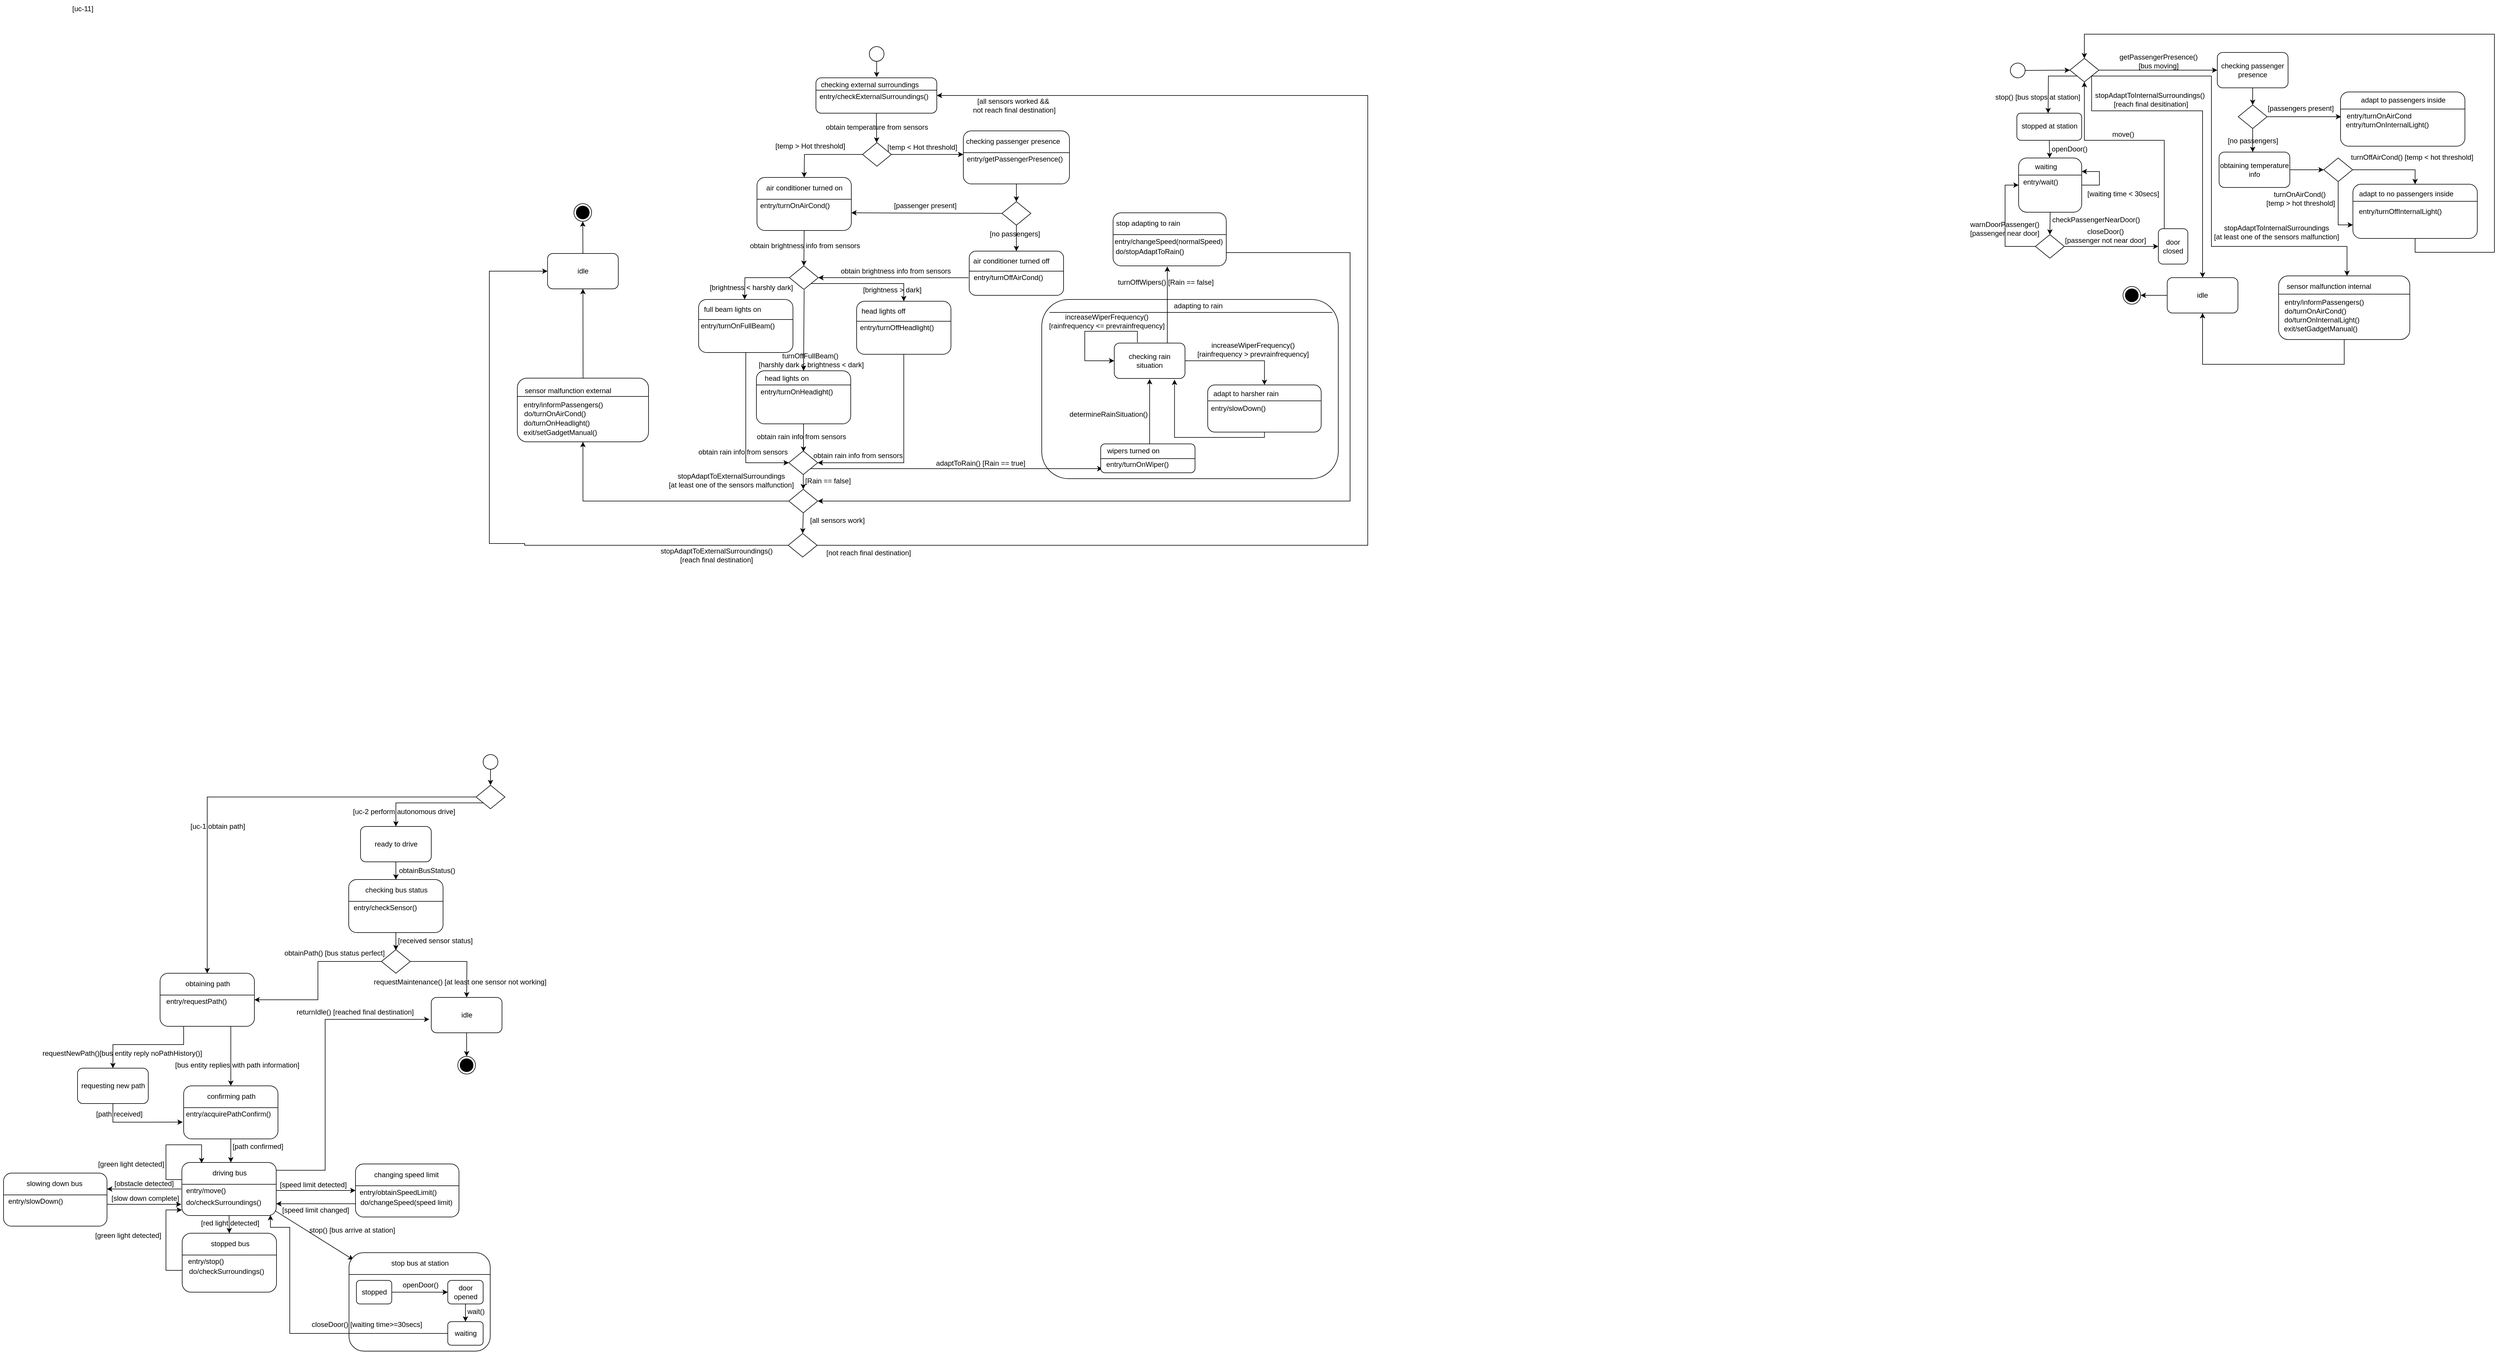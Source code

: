 <mxfile version="26.0.3">
  <diagram name="Page-1" id="r8O2QDhaZeve9ij8PzjR">
    <mxGraphModel dx="3183" dy="1160" grid="1" gridSize="10" guides="1" tooltips="1" connect="1" arrows="0" fold="1" page="1" pageScale="1" pageWidth="850" pageHeight="1100" math="0" shadow="0">
      <root>
        <mxCell id="0" />
        <mxCell id="1" parent="0" />
        <mxCell id="Ov1vo18SGQD7W8dcJtKD-121" value="" style="rounded=1;whiteSpace=wrap;html=1;" vertex="1" parent="1">
          <mxGeometry x="1077" y="546" width="503" height="304" as="geometry" />
        </mxCell>
        <mxCell id="Z0j3BM8eAVYjfzLfSYt4-2" value="" style="ellipse;whiteSpace=wrap;html=1;aspect=fixed;" parent="1" vertex="1">
          <mxGeometry x="784.5" y="117" width="25" height="25" as="geometry" />
        </mxCell>
        <mxCell id="Ov1vo18SGQD7W8dcJtKD-4" value="" style="rounded=1;whiteSpace=wrap;html=1;" vertex="1" parent="1">
          <mxGeometry x="694" y="170" width="205" height="60" as="geometry" />
        </mxCell>
        <mxCell id="Ov1vo18SGQD7W8dcJtKD-5" value="" style="line;strokeWidth=1;fillColor=none;align=left;verticalAlign=middle;spacingTop=-1;spacingLeft=3;spacingRight=3;rotatable=0;labelPosition=right;points=[];portConstraint=eastwest;strokeColor=inherit;" vertex="1" parent="1">
          <mxGeometry x="694" y="187" width="205" height="8" as="geometry" />
        </mxCell>
        <mxCell id="Ov1vo18SGQD7W8dcJtKD-6" value="checking external surroundings" style="text;html=1;align=center;verticalAlign=middle;resizable=0;points=[];autosize=1;strokeColor=none;fillColor=none;" vertex="1" parent="1">
          <mxGeometry x="690" y="167" width="190" height="30" as="geometry" />
        </mxCell>
        <mxCell id="Ov1vo18SGQD7W8dcJtKD-7" value="entry/checkExternalSurroundings()" style="text;html=1;align=center;verticalAlign=middle;resizable=0;points=[];autosize=1;strokeColor=none;fillColor=none;" vertex="1" parent="1">
          <mxGeometry x="687" y="187" width="210" height="30" as="geometry" />
        </mxCell>
        <mxCell id="Ov1vo18SGQD7W8dcJtKD-8" value="" style="endArrow=classic;html=1;rounded=0;exitX=0.5;exitY=1;exitDx=0;exitDy=0;" edge="1" parent="1" source="Ov1vo18SGQD7W8dcJtKD-4">
          <mxGeometry width="50" height="50" relative="1" as="geometry">
            <mxPoint x="814" y="320" as="sourcePoint" />
            <mxPoint x="797" y="280" as="targetPoint" />
          </mxGeometry>
        </mxCell>
        <mxCell id="Ov1vo18SGQD7W8dcJtKD-10" value="obtain temperature from sensors" style="text;html=1;align=center;verticalAlign=middle;resizable=0;points=[];autosize=1;strokeColor=none;fillColor=none;" vertex="1" parent="1">
          <mxGeometry x="697" y="239" width="200" height="30" as="geometry" />
        </mxCell>
        <mxCell id="Ov1vo18SGQD7W8dcJtKD-11" value="" style="rhombus;whiteSpace=wrap;html=1;" vertex="1" parent="1">
          <mxGeometry x="773" y="280" width="49" height="40" as="geometry" />
        </mxCell>
        <mxCell id="Ov1vo18SGQD7W8dcJtKD-12" value="" style="endArrow=classic;html=1;rounded=0;exitX=0;exitY=0.5;exitDx=0;exitDy=0;entryX=0.5;entryY=0;entryDx=0;entryDy=0;edgeStyle=orthogonalEdgeStyle;" edge="1" parent="1" source="Ov1vo18SGQD7W8dcJtKD-11">
          <mxGeometry width="50" height="50" relative="1" as="geometry">
            <mxPoint x="624" y="320" as="sourcePoint" />
            <mxPoint x="674" y="339" as="targetPoint" />
          </mxGeometry>
        </mxCell>
        <mxCell id="Ov1vo18SGQD7W8dcJtKD-14" value="[temp &amp;lt; Hot threshold]" style="text;html=1;align=center;verticalAlign=middle;resizable=0;points=[];autosize=1;strokeColor=none;fillColor=none;" vertex="1" parent="1">
          <mxGeometry x="804" y="273" width="140" height="30" as="geometry" />
        </mxCell>
        <mxCell id="Ov1vo18SGQD7W8dcJtKD-15" value="" style="rounded=1;whiteSpace=wrap;html=1;" vertex="1" parent="1">
          <mxGeometry x="594" y="339" width="160" height="90" as="geometry" />
        </mxCell>
        <mxCell id="Ov1vo18SGQD7W8dcJtKD-16" value="" style="line;strokeWidth=1;fillColor=none;align=left;verticalAlign=middle;spacingTop=-1;spacingLeft=3;spacingRight=3;rotatable=0;labelPosition=right;points=[];portConstraint=eastwest;strokeColor=inherit;" vertex="1" parent="1">
          <mxGeometry x="594" y="372" width="160" height="8" as="geometry" />
        </mxCell>
        <mxCell id="Ov1vo18SGQD7W8dcJtKD-17" value="air conditioner turned on" style="text;html=1;align=center;verticalAlign=middle;resizable=0;points=[];autosize=1;strokeColor=none;fillColor=none;" vertex="1" parent="1">
          <mxGeometry x="599" y="342" width="150" height="30" as="geometry" />
        </mxCell>
        <mxCell id="Ov1vo18SGQD7W8dcJtKD-18" value="entry/turnOnAirCond()" style="text;html=1;align=center;verticalAlign=middle;resizable=0;points=[];autosize=1;strokeColor=none;fillColor=none;" vertex="1" parent="1">
          <mxGeometry x="588" y="372" width="140" height="30" as="geometry" />
        </mxCell>
        <mxCell id="Ov1vo18SGQD7W8dcJtKD-20" value="" style="endArrow=classic;html=1;rounded=0;exitX=1;exitY=0.5;exitDx=0;exitDy=0;" edge="1" parent="1" source="Ov1vo18SGQD7W8dcJtKD-11">
          <mxGeometry width="50" height="50" relative="1" as="geometry">
            <mxPoint x="854" y="430" as="sourcePoint" />
            <mxPoint x="944" y="300" as="targetPoint" />
          </mxGeometry>
        </mxCell>
        <mxCell id="Ov1vo18SGQD7W8dcJtKD-21" value="" style="rounded=1;whiteSpace=wrap;html=1;" vertex="1" parent="1">
          <mxGeometry x="944" y="260" width="180" height="90" as="geometry" />
        </mxCell>
        <mxCell id="Ov1vo18SGQD7W8dcJtKD-22" value="" style="line;strokeWidth=1;fillColor=none;align=left;verticalAlign=middle;spacingTop=-1;spacingLeft=3;spacingRight=3;rotatable=0;labelPosition=right;points=[];portConstraint=eastwest;strokeColor=inherit;" vertex="1" parent="1">
          <mxGeometry x="944" y="293" width="180" height="8" as="geometry" />
        </mxCell>
        <mxCell id="Ov1vo18SGQD7W8dcJtKD-23" value="checking passenger presence" style="text;html=1;align=center;verticalAlign=middle;resizable=0;points=[];autosize=1;strokeColor=none;fillColor=none;" vertex="1" parent="1">
          <mxGeometry x="938" y="263" width="180" height="30" as="geometry" />
        </mxCell>
        <mxCell id="Ov1vo18SGQD7W8dcJtKD-24" value="entry/getPassengerPresence()" style="text;html=1;align=center;verticalAlign=middle;resizable=0;points=[];autosize=1;strokeColor=none;fillColor=none;" vertex="1" parent="1">
          <mxGeometry x="936" y="293" width="190" height="30" as="geometry" />
        </mxCell>
        <mxCell id="Ov1vo18SGQD7W8dcJtKD-26" value="" style="endArrow=classic;html=1;rounded=0;exitX=0.5;exitY=1;exitDx=0;exitDy=0;entryX=0.5;entryY=0;entryDx=0;entryDy=0;" edge="1" parent="1">
          <mxGeometry width="50" height="50" relative="1" as="geometry">
            <mxPoint x="797" y="142" as="sourcePoint" />
            <mxPoint x="797.0" y="169" as="targetPoint" />
          </mxGeometry>
        </mxCell>
        <mxCell id="Ov1vo18SGQD7W8dcJtKD-29" value="[temp &amp;gt; Hot threshold]" style="text;html=1;align=center;verticalAlign=middle;resizable=0;points=[];autosize=1;strokeColor=none;fillColor=none;" vertex="1" parent="1">
          <mxGeometry x="614" y="271" width="140" height="30" as="geometry" />
        </mxCell>
        <mxCell id="Ov1vo18SGQD7W8dcJtKD-30" value="" style="rhombus;whiteSpace=wrap;html=1;" vertex="1" parent="1">
          <mxGeometry x="1009.5" y="380" width="49" height="40" as="geometry" />
        </mxCell>
        <mxCell id="Ov1vo18SGQD7W8dcJtKD-31" value="" style="endArrow=classic;html=1;rounded=0;exitX=0.5;exitY=1;exitDx=0;exitDy=0;" edge="1" parent="1" source="Ov1vo18SGQD7W8dcJtKD-21" target="Ov1vo18SGQD7W8dcJtKD-30">
          <mxGeometry width="50" height="50" relative="1" as="geometry">
            <mxPoint x="964" y="480" as="sourcePoint" />
            <mxPoint x="1014" y="430" as="targetPoint" />
          </mxGeometry>
        </mxCell>
        <mxCell id="Ov1vo18SGQD7W8dcJtKD-32" value="" style="endArrow=classic;html=1;rounded=0;exitX=0;exitY=0.5;exitDx=0;exitDy=0;" edge="1" parent="1" source="Ov1vo18SGQD7W8dcJtKD-30">
          <mxGeometry width="50" height="50" relative="1" as="geometry">
            <mxPoint x="834" y="440" as="sourcePoint" />
            <mxPoint x="754" y="399" as="targetPoint" />
          </mxGeometry>
        </mxCell>
        <mxCell id="Ov1vo18SGQD7W8dcJtKD-33" value="[passenger present]" style="text;html=1;align=center;verticalAlign=middle;resizable=0;points=[];autosize=1;strokeColor=none;fillColor=none;" vertex="1" parent="1">
          <mxGeometry x="814" y="372" width="130" height="30" as="geometry" />
        </mxCell>
        <mxCell id="Ov1vo18SGQD7W8dcJtKD-34" value="" style="rounded=1;whiteSpace=wrap;html=1;" vertex="1" parent="1">
          <mxGeometry x="954" y="464" width="160" height="75" as="geometry" />
        </mxCell>
        <mxCell id="Ov1vo18SGQD7W8dcJtKD-35" value="" style="line;strokeWidth=1;fillColor=none;align=left;verticalAlign=middle;spacingTop=-1;spacingLeft=3;spacingRight=3;rotatable=0;labelPosition=right;points=[];portConstraint=eastwest;strokeColor=inherit;" vertex="1" parent="1">
          <mxGeometry x="954" y="494" width="160" height="8" as="geometry" />
        </mxCell>
        <mxCell id="Ov1vo18SGQD7W8dcJtKD-36" value="air conditioner turned off" style="text;html=1;align=center;verticalAlign=middle;resizable=0;points=[];autosize=1;strokeColor=none;fillColor=none;" vertex="1" parent="1">
          <mxGeometry x="950" y="466" width="150" height="30" as="geometry" />
        </mxCell>
        <mxCell id="Ov1vo18SGQD7W8dcJtKD-37" value="entry/turnOffAirCond()" style="text;html=1;align=center;verticalAlign=middle;resizable=0;points=[];autosize=1;strokeColor=none;fillColor=none;" vertex="1" parent="1">
          <mxGeometry x="950" y="494" width="140" height="30" as="geometry" />
        </mxCell>
        <mxCell id="Ov1vo18SGQD7W8dcJtKD-42" value="" style="endArrow=classic;html=1;rounded=0;exitX=0.5;exitY=1;exitDx=0;exitDy=0;entryX=0.5;entryY=0;entryDx=0;entryDy=0;" edge="1" parent="1" source="Ov1vo18SGQD7W8dcJtKD-30" target="Ov1vo18SGQD7W8dcJtKD-34">
          <mxGeometry width="50" height="50" relative="1" as="geometry">
            <mxPoint x="734" y="530" as="sourcePoint" />
            <mxPoint x="784" y="480" as="targetPoint" />
          </mxGeometry>
        </mxCell>
        <mxCell id="Ov1vo18SGQD7W8dcJtKD-43" value="[no passengers]" style="text;html=1;align=center;verticalAlign=middle;resizable=0;points=[];autosize=1;strokeColor=none;fillColor=none;" vertex="1" parent="1">
          <mxGeometry x="976" y="420" width="110" height="30" as="geometry" />
        </mxCell>
        <mxCell id="Ov1vo18SGQD7W8dcJtKD-44" value="" style="endArrow=classic;html=1;rounded=0;exitX=0.5;exitY=1;exitDx=0;exitDy=0;entryX=0.5;entryY=0;entryDx=0;entryDy=0;" edge="1" parent="1" source="Ov1vo18SGQD7W8dcJtKD-15" target="Ov1vo18SGQD7W8dcJtKD-45">
          <mxGeometry width="50" height="50" relative="1" as="geometry">
            <mxPoint x="624" y="550" as="sourcePoint" />
            <mxPoint x="674" y="460" as="targetPoint" />
          </mxGeometry>
        </mxCell>
        <mxCell id="Ov1vo18SGQD7W8dcJtKD-45" value="" style="rhombus;whiteSpace=wrap;html=1;" vertex="1" parent="1">
          <mxGeometry x="649" y="489" width="49" height="40" as="geometry" />
        </mxCell>
        <mxCell id="Ov1vo18SGQD7W8dcJtKD-47" value="" style="endArrow=classic;html=1;rounded=0;exitX=-0.008;exitY=0.602;exitDx=0;exitDy=0;exitPerimeter=0;entryX=1;entryY=0.5;entryDx=0;entryDy=0;" edge="1" parent="1" source="Ov1vo18SGQD7W8dcJtKD-34" target="Ov1vo18SGQD7W8dcJtKD-45">
          <mxGeometry width="50" height="50" relative="1" as="geometry">
            <mxPoint x="884" y="520" as="sourcePoint" />
            <mxPoint x="814" y="410" as="targetPoint" />
          </mxGeometry>
        </mxCell>
        <mxCell id="Ov1vo18SGQD7W8dcJtKD-49" value="obtain brightness info from sensors" style="text;html=1;align=center;verticalAlign=middle;resizable=0;points=[];autosize=1;strokeColor=none;fillColor=none;" vertex="1" parent="1">
          <mxGeometry x="570" y="440" width="210" height="30" as="geometry" />
        </mxCell>
        <mxCell id="Ov1vo18SGQD7W8dcJtKD-50" value="obtain brightness info from sensors" style="text;html=1;align=center;verticalAlign=middle;resizable=0;points=[];autosize=1;strokeColor=none;fillColor=none;" vertex="1" parent="1">
          <mxGeometry x="724" y="483" width="210" height="30" as="geometry" />
        </mxCell>
        <mxCell id="Ov1vo18SGQD7W8dcJtKD-51" value="" style="endArrow=classic;html=1;rounded=0;exitX=0;exitY=0.5;exitDx=0;exitDy=0;edgeStyle=orthogonalEdgeStyle;entryX=0.5;entryY=0;entryDx=0;entryDy=0;" edge="1" parent="1" source="Ov1vo18SGQD7W8dcJtKD-45">
          <mxGeometry width="50" height="50" relative="1" as="geometry">
            <mxPoint x="474" y="640" as="sourcePoint" />
            <mxPoint x="573" y="546" as="targetPoint" />
          </mxGeometry>
        </mxCell>
        <mxCell id="Ov1vo18SGQD7W8dcJtKD-52" value="" style="rounded=1;whiteSpace=wrap;html=1;" vertex="1" parent="1">
          <mxGeometry x="495" y="546" width="160" height="90" as="geometry" />
        </mxCell>
        <mxCell id="Ov1vo18SGQD7W8dcJtKD-53" value="" style="line;strokeWidth=1;fillColor=none;align=left;verticalAlign=middle;spacingTop=-1;spacingLeft=3;spacingRight=3;rotatable=0;labelPosition=right;points=[];portConstraint=eastwest;strokeColor=inherit;" vertex="1" parent="1">
          <mxGeometry x="495" y="576" width="160" height="8" as="geometry" />
        </mxCell>
        <mxCell id="Ov1vo18SGQD7W8dcJtKD-54" value="full beam lights on" style="text;html=1;align=center;verticalAlign=middle;resizable=0;points=[];autosize=1;strokeColor=none;fillColor=none;" vertex="1" parent="1">
          <mxGeometry x="492" y="548" width="120" height="30" as="geometry" />
        </mxCell>
        <mxCell id="Ov1vo18SGQD7W8dcJtKD-55" value="entry/turnOnFullBeam()" style="text;html=1;align=center;verticalAlign=middle;resizable=0;points=[];autosize=1;strokeColor=none;fillColor=none;" vertex="1" parent="1">
          <mxGeometry x="486" y="576" width="150" height="30" as="geometry" />
        </mxCell>
        <mxCell id="Ov1vo18SGQD7W8dcJtKD-57" value="[brightness &amp;lt; harshly dark]" style="text;html=1;align=center;verticalAlign=middle;resizable=0;points=[];autosize=1;strokeColor=none;fillColor=none;" vertex="1" parent="1">
          <mxGeometry x="503.5" y="511" width="160" height="30" as="geometry" />
        </mxCell>
        <mxCell id="Ov1vo18SGQD7W8dcJtKD-58" value="" style="rounded=1;whiteSpace=wrap;html=1;" vertex="1" parent="1">
          <mxGeometry x="593" y="667" width="160" height="90" as="geometry" />
        </mxCell>
        <mxCell id="Ov1vo18SGQD7W8dcJtKD-59" value="" style="line;strokeWidth=1;fillColor=none;align=left;verticalAlign=middle;spacingTop=-1;spacingLeft=3;spacingRight=3;rotatable=0;labelPosition=right;points=[];portConstraint=eastwest;strokeColor=inherit;" vertex="1" parent="1">
          <mxGeometry x="593" y="687" width="160" height="8" as="geometry" />
        </mxCell>
        <mxCell id="Ov1vo18SGQD7W8dcJtKD-60" value="head lights on" style="text;html=1;align=center;verticalAlign=middle;resizable=0;points=[];autosize=1;strokeColor=none;fillColor=none;" vertex="1" parent="1">
          <mxGeometry x="594" y="665" width="100" height="30" as="geometry" />
        </mxCell>
        <mxCell id="Ov1vo18SGQD7W8dcJtKD-61" value="turnOffFullBeam()&lt;div&gt;&amp;nbsp;[harshly dark &amp;lt; brightness &amp;lt; dark]&lt;/div&gt;" style="text;html=1;align=center;verticalAlign=middle;resizable=0;points=[];autosize=1;strokeColor=none;fillColor=none;" vertex="1" parent="1">
          <mxGeometry x="584" y="629" width="200" height="40" as="geometry" />
        </mxCell>
        <mxCell id="Ov1vo18SGQD7W8dcJtKD-62" value="" style="endArrow=classic;html=1;rounded=0;entryX=0.5;entryY=0;entryDx=0;entryDy=0;" edge="1" parent="1" target="Ov1vo18SGQD7W8dcJtKD-58">
          <mxGeometry width="50" height="50" relative="1" as="geometry">
            <mxPoint x="674" y="530" as="sourcePoint" />
            <mxPoint x="554" y="680" as="targetPoint" />
          </mxGeometry>
        </mxCell>
        <mxCell id="Ov1vo18SGQD7W8dcJtKD-63" value="entry/turnOnHeadight()" style="text;html=1;align=center;verticalAlign=middle;resizable=0;points=[];autosize=1;strokeColor=none;fillColor=none;" vertex="1" parent="1">
          <mxGeometry x="586" y="688" width="150" height="30" as="geometry" />
        </mxCell>
        <mxCell id="Ov1vo18SGQD7W8dcJtKD-71" value="" style="rounded=1;whiteSpace=wrap;html=1;" vertex="1" parent="1">
          <mxGeometry x="763" y="549" width="160" height="90" as="geometry" />
        </mxCell>
        <mxCell id="Ov1vo18SGQD7W8dcJtKD-72" value="" style="line;strokeWidth=1;fillColor=none;align=left;verticalAlign=middle;spacingTop=-1;spacingLeft=3;spacingRight=3;rotatable=0;labelPosition=right;points=[];portConstraint=eastwest;strokeColor=inherit;" vertex="1" parent="1">
          <mxGeometry x="763" y="579" width="160" height="8" as="geometry" />
        </mxCell>
        <mxCell id="Ov1vo18SGQD7W8dcJtKD-73" value="head lights off" style="text;html=1;align=center;verticalAlign=middle;resizable=0;points=[];autosize=1;strokeColor=none;fillColor=none;" vertex="1" parent="1">
          <mxGeometry x="758" y="551" width="100" height="30" as="geometry" />
        </mxCell>
        <mxCell id="Ov1vo18SGQD7W8dcJtKD-74" value="entry/turnOffHeadlight()" style="text;html=1;align=center;verticalAlign=middle;resizable=0;points=[];autosize=1;strokeColor=none;fillColor=none;" vertex="1" parent="1">
          <mxGeometry x="756" y="579" width="150" height="30" as="geometry" />
        </mxCell>
        <mxCell id="Ov1vo18SGQD7W8dcJtKD-75" value="" style="endArrow=classic;html=1;rounded=0;exitX=1;exitY=1;exitDx=0;exitDy=0;entryX=0.5;entryY=0;entryDx=0;entryDy=0;edgeStyle=orthogonalEdgeStyle;" edge="1" parent="1" source="Ov1vo18SGQD7W8dcJtKD-45" target="Ov1vo18SGQD7W8dcJtKD-71">
          <mxGeometry width="50" height="50" relative="1" as="geometry">
            <mxPoint x="884" y="770" as="sourcePoint" />
            <mxPoint x="974" y="580" as="targetPoint" />
          </mxGeometry>
        </mxCell>
        <mxCell id="Ov1vo18SGQD7W8dcJtKD-76" value="[brightness &amp;gt; dark]" style="text;html=1;align=center;verticalAlign=middle;resizable=0;points=[];autosize=1;strokeColor=none;fillColor=none;" vertex="1" parent="1">
          <mxGeometry x="763" y="515" width="120" height="30" as="geometry" />
        </mxCell>
        <mxCell id="Ov1vo18SGQD7W8dcJtKD-81" value="" style="rhombus;whiteSpace=wrap;html=1;" vertex="1" parent="1">
          <mxGeometry x="648" y="803" width="49" height="40" as="geometry" />
        </mxCell>
        <mxCell id="Ov1vo18SGQD7W8dcJtKD-82" value="" style="endArrow=classic;html=1;rounded=0;exitX=0.5;exitY=1;exitDx=0;exitDy=0;entryX=0;entryY=0.5;entryDx=0;entryDy=0;edgeStyle=orthogonalEdgeStyle;" edge="1" parent="1" source="Ov1vo18SGQD7W8dcJtKD-52" target="Ov1vo18SGQD7W8dcJtKD-81">
          <mxGeometry width="50" height="50" relative="1" as="geometry">
            <mxPoint x="520" y="860" as="sourcePoint" />
            <mxPoint x="570" y="810" as="targetPoint" />
          </mxGeometry>
        </mxCell>
        <mxCell id="Ov1vo18SGQD7W8dcJtKD-84" value="" style="endArrow=classic;html=1;rounded=0;exitX=0.5;exitY=1;exitDx=0;exitDy=0;entryX=0.507;entryY=0.034;entryDx=0;entryDy=0;entryPerimeter=0;" edge="1" parent="1" source="Ov1vo18SGQD7W8dcJtKD-58" target="Ov1vo18SGQD7W8dcJtKD-81">
          <mxGeometry width="50" height="50" relative="1" as="geometry">
            <mxPoint x="580" y="950" as="sourcePoint" />
            <mxPoint x="630" y="900" as="targetPoint" />
          </mxGeometry>
        </mxCell>
        <mxCell id="Ov1vo18SGQD7W8dcJtKD-85" value="" style="endArrow=classic;html=1;rounded=0;exitX=0.5;exitY=1;exitDx=0;exitDy=0;entryX=1;entryY=0.5;entryDx=0;entryDy=0;edgeStyle=orthogonalEdgeStyle;" edge="1" parent="1" source="Ov1vo18SGQD7W8dcJtKD-71" target="Ov1vo18SGQD7W8dcJtKD-81">
          <mxGeometry width="50" height="50" relative="1" as="geometry">
            <mxPoint x="830" y="830" as="sourcePoint" />
            <mxPoint x="880" y="780" as="targetPoint" />
          </mxGeometry>
        </mxCell>
        <mxCell id="Ov1vo18SGQD7W8dcJtKD-86" value="obtain rain info from sensors" style="text;html=1;align=center;verticalAlign=middle;resizable=0;points=[];autosize=1;strokeColor=none;fillColor=none;" vertex="1" parent="1">
          <mxGeometry x="584" y="763.5" width="170" height="30" as="geometry" />
        </mxCell>
        <mxCell id="Ov1vo18SGQD7W8dcJtKD-87" value="obtain rain info from sensors" style="text;html=1;align=center;verticalAlign=middle;resizable=0;points=[];autosize=1;strokeColor=none;fillColor=none;" vertex="1" parent="1">
          <mxGeometry x="680" y="795.5" width="170" height="30" as="geometry" />
        </mxCell>
        <mxCell id="Ov1vo18SGQD7W8dcJtKD-88" value="obtain rain info from sensors" style="text;html=1;align=center;verticalAlign=middle;resizable=0;points=[];autosize=1;strokeColor=none;fillColor=none;" vertex="1" parent="1">
          <mxGeometry x="485" y="790" width="170" height="30" as="geometry" />
        </mxCell>
        <mxCell id="Ov1vo18SGQD7W8dcJtKD-97" value="adaptToRain() [Rain == true]" style="text;html=1;align=center;verticalAlign=middle;resizable=0;points=[];autosize=1;strokeColor=none;fillColor=none;" vertex="1" parent="1">
          <mxGeometry x="887.5" y="809" width="170" height="30" as="geometry" />
        </mxCell>
        <mxCell id="Ov1vo18SGQD7W8dcJtKD-98" value="" style="endArrow=classic;html=1;rounded=0;exitX=1;exitY=1;exitDx=0;exitDy=0;" edge="1" parent="1" source="Ov1vo18SGQD7W8dcJtKD-81">
          <mxGeometry width="50" height="50" relative="1" as="geometry">
            <mxPoint x="860" y="920" as="sourcePoint" />
            <mxPoint x="1180" y="833" as="targetPoint" />
          </mxGeometry>
        </mxCell>
        <mxCell id="Ov1vo18SGQD7W8dcJtKD-103" value="" style="rounded=1;whiteSpace=wrap;html=1;" vertex="1" parent="1">
          <mxGeometry x="1177" y="791" width="160" height="49" as="geometry" />
        </mxCell>
        <mxCell id="Ov1vo18SGQD7W8dcJtKD-104" value="" style="line;strokeWidth=1;fillColor=none;align=left;verticalAlign=middle;spacingTop=-1;spacingLeft=3;spacingRight=3;rotatable=0;labelPosition=right;points=[];portConstraint=eastwest;strokeColor=inherit;" vertex="1" parent="1">
          <mxGeometry x="1177" y="812" width="160" height="8" as="geometry" />
        </mxCell>
        <mxCell id="Ov1vo18SGQD7W8dcJtKD-105" value="wipers turned on" style="text;html=1;align=center;verticalAlign=middle;resizable=0;points=[];autosize=1;strokeColor=none;fillColor=none;" vertex="1" parent="1">
          <mxGeometry x="1177" y="787.5" width="110" height="30" as="geometry" />
        </mxCell>
        <mxCell id="Ov1vo18SGQD7W8dcJtKD-106" value="entry/turnOnWiper()" style="text;html=1;align=center;verticalAlign=middle;resizable=0;points=[];autosize=1;strokeColor=none;fillColor=none;" vertex="1" parent="1">
          <mxGeometry x="1174" y="811" width="130" height="30" as="geometry" />
        </mxCell>
        <mxCell id="Ov1vo18SGQD7W8dcJtKD-107" value="" style="endArrow=classic;html=1;rounded=0;" edge="1" parent="1">
          <mxGeometry width="50" height="50" relative="1" as="geometry">
            <mxPoint x="1260" y="791" as="sourcePoint" />
            <mxPoint x="1260" y="681" as="targetPoint" />
          </mxGeometry>
        </mxCell>
        <mxCell id="Ov1vo18SGQD7W8dcJtKD-108" value="checking rain situation" style="rounded=1;whiteSpace=wrap;html=1;" vertex="1" parent="1">
          <mxGeometry x="1200" y="620" width="120" height="60" as="geometry" />
        </mxCell>
        <mxCell id="Ov1vo18SGQD7W8dcJtKD-109" value="determineRainSituation()" style="text;html=1;align=center;verticalAlign=middle;resizable=0;points=[];autosize=1;strokeColor=none;fillColor=none;" vertex="1" parent="1">
          <mxGeometry x="1110" y="725.5" width="160" height="30" as="geometry" />
        </mxCell>
        <mxCell id="Ov1vo18SGQD7W8dcJtKD-110" value="" style="endArrow=classic;html=1;rounded=0;exitX=1;exitY=0.5;exitDx=0;exitDy=0;entryX=0.5;entryY=0;entryDx=0;entryDy=0;edgeStyle=orthogonalEdgeStyle;" edge="1" parent="1" source="Ov1vo18SGQD7W8dcJtKD-108" target="Ov1vo18SGQD7W8dcJtKD-111">
          <mxGeometry width="50" height="50" relative="1" as="geometry">
            <mxPoint x="1410" y="670" as="sourcePoint" />
            <mxPoint x="1455" y="620" as="targetPoint" />
          </mxGeometry>
        </mxCell>
        <mxCell id="Ov1vo18SGQD7W8dcJtKD-111" value="" style="rounded=1;whiteSpace=wrap;html=1;" vertex="1" parent="1">
          <mxGeometry x="1358.5" y="691" width="192.5" height="80" as="geometry" />
        </mxCell>
        <mxCell id="Ov1vo18SGQD7W8dcJtKD-112" value="increaseWiperFrequency()&lt;div&gt;[rainfrequency &amp;gt; prevrainfrequency]&lt;/div&gt;" style="text;html=1;align=center;verticalAlign=middle;resizable=0;points=[];autosize=1;strokeColor=none;fillColor=none;" vertex="1" parent="1">
          <mxGeometry x="1330" y="611" width="210" height="40" as="geometry" />
        </mxCell>
        <mxCell id="Ov1vo18SGQD7W8dcJtKD-113" value="" style="line;strokeWidth=1;fillColor=none;align=left;verticalAlign=middle;spacingTop=-1;spacingLeft=3;spacingRight=3;rotatable=0;labelPosition=right;points=[];portConstraint=eastwest;strokeColor=inherit;" vertex="1" parent="1">
          <mxGeometry x="1358" y="714" width="193" height="8" as="geometry" />
        </mxCell>
        <mxCell id="Ov1vo18SGQD7W8dcJtKD-114" value="adapt to harsher rain" style="text;html=1;align=center;verticalAlign=middle;resizable=0;points=[];autosize=1;strokeColor=none;fillColor=none;" vertex="1" parent="1">
          <mxGeometry x="1358" y="691" width="130" height="30" as="geometry" />
        </mxCell>
        <mxCell id="Ov1vo18SGQD7W8dcJtKD-115" value="entry/slowDown()" style="text;html=1;align=center;verticalAlign=middle;resizable=0;points=[];autosize=1;strokeColor=none;fillColor=none;" vertex="1" parent="1">
          <mxGeometry x="1350" y="716" width="120" height="30" as="geometry" />
        </mxCell>
        <mxCell id="Ov1vo18SGQD7W8dcJtKD-116" value="" style="endArrow=classic;html=1;rounded=0;edgeStyle=orthogonalEdgeStyle;entryX=0.852;entryY=1.033;entryDx=0;entryDy=0;entryPerimeter=0;exitX=0.5;exitY=1;exitDx=0;exitDy=0;" edge="1" parent="1" source="Ov1vo18SGQD7W8dcJtKD-111" target="Ov1vo18SGQD7W8dcJtKD-108">
          <mxGeometry width="50" height="50" relative="1" as="geometry">
            <mxPoint x="1551" y="650" as="sourcePoint" />
            <mxPoint x="1584" y="640" as="targetPoint" />
            <Array as="points">
              <mxPoint x="1455" y="780" />
              <mxPoint x="1302" y="780" />
            </Array>
          </mxGeometry>
        </mxCell>
        <mxCell id="Ov1vo18SGQD7W8dcJtKD-117" value="" style="endArrow=classic;html=1;rounded=0;edgeStyle=orthogonalEdgeStyle;entryX=0;entryY=0.5;entryDx=0;entryDy=0;exitX=0.327;exitY=-0.018;exitDx=0;exitDy=0;exitPerimeter=0;" edge="1" parent="1" source="Ov1vo18SGQD7W8dcJtKD-108" target="Ov1vo18SGQD7W8dcJtKD-108">
          <mxGeometry width="50" height="50" relative="1" as="geometry">
            <mxPoint x="1240" y="609" as="sourcePoint" />
            <mxPoint x="1160" y="660" as="targetPoint" />
            <Array as="points">
              <mxPoint x="1239" y="600" />
              <mxPoint x="1150" y="600" />
              <mxPoint x="1150" y="650" />
            </Array>
          </mxGeometry>
        </mxCell>
        <mxCell id="Ov1vo18SGQD7W8dcJtKD-118" value="increaseWiperFrequency()&lt;div&gt;[rainfrequency &amp;lt;= prevrainfrequency]&lt;/div&gt;" style="text;html=1;align=center;verticalAlign=middle;resizable=0;points=[];autosize=1;strokeColor=none;fillColor=none;" vertex="1" parent="1">
          <mxGeometry x="1077" y="563" width="220" height="40" as="geometry" />
        </mxCell>
        <mxCell id="Ov1vo18SGQD7W8dcJtKD-119" value="" style="endArrow=classic;html=1;rounded=0;exitX=0.75;exitY=0;exitDx=0;exitDy=0;edgeStyle=orthogonalEdgeStyle;" edge="1" parent="1" source="Ov1vo18SGQD7W8dcJtKD-108">
          <mxGeometry width="50" height="50" relative="1" as="geometry">
            <mxPoint x="1380" y="460" as="sourcePoint" />
            <mxPoint x="1290" y="490" as="targetPoint" />
          </mxGeometry>
        </mxCell>
        <mxCell id="Ov1vo18SGQD7W8dcJtKD-120" value="turnOffWipers() [Rain == false]" style="text;html=1;align=center;verticalAlign=middle;resizable=0;points=[];autosize=1;strokeColor=none;fillColor=none;" vertex="1" parent="1">
          <mxGeometry x="1192" y="502" width="190" height="30" as="geometry" />
        </mxCell>
        <mxCell id="Ov1vo18SGQD7W8dcJtKD-122" value="" style="line;strokeWidth=1;fillColor=none;align=left;verticalAlign=middle;spacingTop=-1;spacingLeft=3;spacingRight=3;rotatable=0;labelPosition=right;points=[];portConstraint=eastwest;strokeColor=inherit;" vertex="1" parent="1">
          <mxGeometry x="1090" y="564" width="480" height="8" as="geometry" />
        </mxCell>
        <mxCell id="Ov1vo18SGQD7W8dcJtKD-123" value="adapting to rain" style="text;html=1;align=center;verticalAlign=middle;resizable=0;points=[];autosize=1;strokeColor=none;fillColor=none;" vertex="1" parent="1">
          <mxGeometry x="1287" y="542" width="110" height="30" as="geometry" />
        </mxCell>
        <mxCell id="Ov1vo18SGQD7W8dcJtKD-131" value="" style="rounded=1;whiteSpace=wrap;html=1;" vertex="1" parent="1">
          <mxGeometry x="1198" y="399" width="192" height="90" as="geometry" />
        </mxCell>
        <mxCell id="Ov1vo18SGQD7W8dcJtKD-132" value="" style="line;strokeWidth=1;fillColor=none;align=left;verticalAlign=middle;spacingTop=-1;spacingLeft=3;spacingRight=3;rotatable=0;labelPosition=right;points=[];portConstraint=eastwest;strokeColor=inherit;" vertex="1" parent="1">
          <mxGeometry x="1198" y="432" width="192" height="8" as="geometry" />
        </mxCell>
        <mxCell id="Ov1vo18SGQD7W8dcJtKD-133" value="stop adapting to rain" style="text;html=1;align=center;verticalAlign=middle;resizable=0;points=[];autosize=1;strokeColor=none;fillColor=none;" vertex="1" parent="1">
          <mxGeometry x="1192" y="402" width="130" height="30" as="geometry" />
        </mxCell>
        <mxCell id="Ov1vo18SGQD7W8dcJtKD-134" value="entry/changeSpeed(normalSpeed)" style="text;html=1;align=center;verticalAlign=middle;resizable=0;points=[];autosize=1;strokeColor=none;fillColor=none;" vertex="1" parent="1">
          <mxGeometry x="1187" y="433" width="210" height="30" as="geometry" />
        </mxCell>
        <mxCell id="Ov1vo18SGQD7W8dcJtKD-136" value="do/stopAdaptToRain()" style="text;html=1;align=center;verticalAlign=middle;resizable=0;points=[];autosize=1;strokeColor=none;fillColor=none;" vertex="1" parent="1">
          <mxGeometry x="1190" y="450" width="140" height="30" as="geometry" />
        </mxCell>
        <mxCell id="Ov1vo18SGQD7W8dcJtKD-139" value="[&lt;span style=&quot;background-color: transparent; color: light-dark(rgb(0, 0, 0), rgb(255, 255, 255));&quot;&gt;all sensors worked &amp;amp;&amp;amp;&amp;nbsp;&lt;/span&gt;&lt;div&gt;not reach final destination]&lt;/div&gt;" style="text;html=1;align=center;verticalAlign=middle;resizable=0;points=[];autosize=1;strokeColor=none;fillColor=none;" vertex="1" parent="1">
          <mxGeometry x="950" y="197" width="160" height="40" as="geometry" />
        </mxCell>
        <mxCell id="Ov1vo18SGQD7W8dcJtKD-140" value="" style="endArrow=classic;html=1;rounded=0;exitX=1;exitY=0.75;exitDx=0;exitDy=0;edgeStyle=orthogonalEdgeStyle;entryX=1;entryY=0.5;entryDx=0;entryDy=0;" edge="1" parent="1" source="Ov1vo18SGQD7W8dcJtKD-131" target="Ov1vo18SGQD7W8dcJtKD-144">
          <mxGeometry width="50" height="50" relative="1" as="geometry">
            <mxPoint x="370" y="630" as="sourcePoint" />
            <mxPoint x="670" y="960" as="targetPoint" />
            <Array as="points">
              <mxPoint x="1600" y="466" />
              <mxPoint x="1600" y="888" />
            </Array>
          </mxGeometry>
        </mxCell>
        <mxCell id="Ov1vo18SGQD7W8dcJtKD-144" value="" style="rhombus;whiteSpace=wrap;html=1;" vertex="1" parent="1">
          <mxGeometry x="648" y="868" width="49" height="40" as="geometry" />
        </mxCell>
        <mxCell id="Ov1vo18SGQD7W8dcJtKD-145" value="" style="endArrow=classic;html=1;rounded=0;exitX=0.5;exitY=1;exitDx=0;exitDy=0;entryX=0.5;entryY=0;entryDx=0;entryDy=0;" edge="1" parent="1" source="Ov1vo18SGQD7W8dcJtKD-81" target="Ov1vo18SGQD7W8dcJtKD-144">
          <mxGeometry width="50" height="50" relative="1" as="geometry">
            <mxPoint x="500" y="940" as="sourcePoint" />
            <mxPoint x="550" y="890" as="targetPoint" />
          </mxGeometry>
        </mxCell>
        <mxCell id="Ov1vo18SGQD7W8dcJtKD-146" value="[Rain == false]" style="text;html=1;align=center;verticalAlign=middle;resizable=0;points=[];autosize=1;strokeColor=none;fillColor=none;" vertex="1" parent="1">
          <mxGeometry x="663.5" y="839" width="100" height="30" as="geometry" />
        </mxCell>
        <mxCell id="Ov1vo18SGQD7W8dcJtKD-147" value="" style="endArrow=classic;html=1;rounded=0;exitX=0;exitY=0.5;exitDx=0;exitDy=0;entryX=0;entryY=0.5;entryDx=0;entryDy=0;edgeStyle=orthogonalEdgeStyle;" edge="1" parent="1" source="Ov1vo18SGQD7W8dcJtKD-149" target="Ov1vo18SGQD7W8dcJtKD-279">
          <mxGeometry width="50" height="50" relative="1" as="geometry">
            <mxPoint x="470" y="950" as="sourcePoint" />
            <mxPoint x="131.5" y="496" as="targetPoint" />
            <Array as="points">
              <mxPoint x="200" y="963" />
              <mxPoint x="200" y="960" />
              <mxPoint x="140" y="960" />
              <mxPoint x="140" y="498" />
            </Array>
          </mxGeometry>
        </mxCell>
        <mxCell id="Ov1vo18SGQD7W8dcJtKD-148" value="stopAdaptToExternalSurroundings()&lt;div&gt;[reach final destination]&lt;/div&gt;" style="text;html=1;align=center;verticalAlign=middle;resizable=0;points=[];autosize=1;strokeColor=none;fillColor=none;" vertex="1" parent="1">
          <mxGeometry x="420" y="960" width="210" height="40" as="geometry" />
        </mxCell>
        <mxCell id="Ov1vo18SGQD7W8dcJtKD-149" value="" style="rhombus;whiteSpace=wrap;html=1;" vertex="1" parent="1">
          <mxGeometry x="647" y="943" width="49" height="40" as="geometry" />
        </mxCell>
        <mxCell id="Ov1vo18SGQD7W8dcJtKD-151" value="" style="endArrow=classic;html=1;rounded=0;exitX=0.5;exitY=1;exitDx=0;exitDy=0;entryX=0.5;entryY=0;entryDx=0;entryDy=0;" edge="1" parent="1" source="Ov1vo18SGQD7W8dcJtKD-144" target="Ov1vo18SGQD7W8dcJtKD-149">
          <mxGeometry width="50" height="50" relative="1" as="geometry">
            <mxPoint x="671.5" y="908" as="sourcePoint" />
            <mxPoint x="669.5" y="943" as="targetPoint" />
          </mxGeometry>
        </mxCell>
        <mxCell id="Ov1vo18SGQD7W8dcJtKD-152" value="[not reach final destination]" style="text;html=1;align=center;verticalAlign=middle;resizable=0;points=[];autosize=1;strokeColor=none;fillColor=none;" vertex="1" parent="1">
          <mxGeometry x="698" y="961" width="170" height="30" as="geometry" />
        </mxCell>
        <mxCell id="Ov1vo18SGQD7W8dcJtKD-153" value="" style="endArrow=classic;html=1;rounded=0;exitX=1;exitY=0.5;exitDx=0;exitDy=0;entryX=1;entryY=0.5;entryDx=0;entryDy=0;edgeStyle=orthogonalEdgeStyle;" edge="1" parent="1" source="Ov1vo18SGQD7W8dcJtKD-149" target="Ov1vo18SGQD7W8dcJtKD-4">
          <mxGeometry width="50" height="50" relative="1" as="geometry">
            <mxPoint x="820" y="1000" as="sourcePoint" />
            <mxPoint x="920" y="200" as="targetPoint" />
            <Array as="points">
              <mxPoint x="1630" y="963" />
              <mxPoint x="1630" y="200" />
            </Array>
          </mxGeometry>
        </mxCell>
        <mxCell id="Ov1vo18SGQD7W8dcJtKD-154" value="[all sensors work]" style="text;html=1;align=center;verticalAlign=middle;resizable=0;points=[];autosize=1;strokeColor=none;fillColor=none;" vertex="1" parent="1">
          <mxGeometry x="670" y="906" width="120" height="30" as="geometry" />
        </mxCell>
        <mxCell id="Ov1vo18SGQD7W8dcJtKD-155" value="" style="endArrow=classic;html=1;rounded=0;exitX=0;exitY=0.5;exitDx=0;exitDy=0;entryX=0.5;entryY=1;entryDx=0;entryDy=0;edgeStyle=orthogonalEdgeStyle;" edge="1" parent="1" source="Ov1vo18SGQD7W8dcJtKD-144" target="Ov1vo18SGQD7W8dcJtKD-157">
          <mxGeometry width="50" height="50" relative="1" as="geometry">
            <mxPoint x="500" y="900" as="sourcePoint" />
            <mxPoint x="420" y="888" as="targetPoint" />
          </mxGeometry>
        </mxCell>
        <mxCell id="Ov1vo18SGQD7W8dcJtKD-156" value="&lt;div&gt;stopAdaptToExternalSurroundings&lt;/div&gt;[at least one of the sensors malfunction]" style="text;html=1;align=center;verticalAlign=middle;resizable=0;points=[];autosize=1;strokeColor=none;fillColor=none;" vertex="1" parent="1">
          <mxGeometry x="430" y="833" width="240" height="40" as="geometry" />
        </mxCell>
        <mxCell id="Ov1vo18SGQD7W8dcJtKD-157" value="" style="rounded=1;whiteSpace=wrap;html=1;" vertex="1" parent="1">
          <mxGeometry x="187.5" y="679.5" width="222.5" height="108" as="geometry" />
        </mxCell>
        <mxCell id="Ov1vo18SGQD7W8dcJtKD-158" value="" style="line;strokeWidth=1;fillColor=none;align=left;verticalAlign=middle;spacingTop=-1;spacingLeft=3;spacingRight=3;rotatable=0;labelPosition=right;points=[];portConstraint=eastwest;strokeColor=inherit;" vertex="1" parent="1">
          <mxGeometry x="187.5" y="706.5" width="222.5" height="8" as="geometry" />
        </mxCell>
        <mxCell id="Ov1vo18SGQD7W8dcJtKD-159" value="sensor malfunction external" style="text;html=1;align=center;verticalAlign=middle;resizable=0;points=[];autosize=1;strokeColor=none;fillColor=none;" vertex="1" parent="1">
          <mxGeometry x="187.5" y="685.5" width="170" height="30" as="geometry" />
        </mxCell>
        <mxCell id="Ov1vo18SGQD7W8dcJtKD-163" value="entry/informPassengers()" style="text;html=1;align=center;verticalAlign=middle;resizable=0;points=[];autosize=1;strokeColor=none;fillColor=none;" vertex="1" parent="1">
          <mxGeometry x="184.5" y="709.5" width="160" height="30" as="geometry" />
        </mxCell>
        <mxCell id="Ov1vo18SGQD7W8dcJtKD-164" value="do/turnOnAirCond()" style="text;html=1;align=center;verticalAlign=middle;resizable=0;points=[];autosize=1;strokeColor=none;fillColor=none;" vertex="1" parent="1">
          <mxGeometry x="185.5" y="724.5" width="130" height="30" as="geometry" />
        </mxCell>
        <mxCell id="Ov1vo18SGQD7W8dcJtKD-165" value="do/turnOnHeadlight()" style="text;html=1;align=center;verticalAlign=middle;resizable=0;points=[];autosize=1;strokeColor=none;fillColor=none;" vertex="1" parent="1">
          <mxGeometry x="183.5" y="741" width="140" height="30" as="geometry" />
        </mxCell>
        <mxCell id="Ov1vo18SGQD7W8dcJtKD-166" value="exit/setGadgetManual()" style="text;html=1;align=center;verticalAlign=middle;resizable=0;points=[];autosize=1;strokeColor=none;fillColor=none;" vertex="1" parent="1">
          <mxGeometry x="184.5" y="756.5" width="150" height="30" as="geometry" />
        </mxCell>
        <mxCell id="Ov1vo18SGQD7W8dcJtKD-260" value="[uc-11]" style="text;html=1;align=center;verticalAlign=middle;resizable=0;points=[];autosize=1;strokeColor=none;fillColor=none;" vertex="1" parent="1">
          <mxGeometry x="-580" y="38" width="60" height="30" as="geometry" />
        </mxCell>
        <mxCell id="Ov1vo18SGQD7W8dcJtKD-279" value="idle" style="rounded=1;whiteSpace=wrap;html=1;" vertex="1" parent="1">
          <mxGeometry x="238.75" y="468" width="120" height="60" as="geometry" />
        </mxCell>
        <mxCell id="Ov1vo18SGQD7W8dcJtKD-347" value="" style="endArrow=classic;html=1;rounded=0;exitX=0.5;exitY=0;exitDx=0;exitDy=0;entryX=0.5;entryY=1;entryDx=0;entryDy=0;" edge="1" parent="1" target="Ov1vo18SGQD7W8dcJtKD-279">
          <mxGeometry width="50" height="50" relative="1" as="geometry">
            <mxPoint x="299" y="680" as="sourcePoint" />
            <mxPoint x="320" y="510" as="targetPoint" />
          </mxGeometry>
        </mxCell>
        <mxCell id="Ov1vo18SGQD7W8dcJtKD-348" value="" style="endArrow=classic;html=1;rounded=0;exitX=0;exitY=0.5;exitDx=0;exitDy=0;entryX=0.5;entryY=0;entryDx=0;entryDy=0;" edge="1" parent="1">
          <mxGeometry width="50" height="50" relative="1" as="geometry">
            <mxPoint x="118" y="1390" as="sourcePoint" />
            <mxPoint x="-338.5" y="1689" as="targetPoint" />
            <Array as="points">
              <mxPoint x="-338.5" y="1390" />
            </Array>
          </mxGeometry>
        </mxCell>
        <mxCell id="Ov1vo18SGQD7W8dcJtKD-349" value="[uc-1 obtain path]" style="text;html=1;align=center;verticalAlign=middle;resizable=0;points=[];autosize=1;strokeColor=none;fillColor=none;" vertex="1" parent="1">
          <mxGeometry x="-381" y="1425" width="120" height="30" as="geometry" />
        </mxCell>
        <mxCell id="Ov1vo18SGQD7W8dcJtKD-350" value="" style="endArrow=classic;html=1;rounded=0;exitX=0.25;exitY=1;exitDx=0;exitDy=0;edgeStyle=orthogonalEdgeStyle;" edge="1" parent="1" source="Ov1vo18SGQD7W8dcJtKD-369">
          <mxGeometry width="50" height="50" relative="1" as="geometry">
            <mxPoint x="-339" y="1779" as="sourcePoint" />
            <mxPoint x="-498.5" y="1850" as="targetPoint" />
            <Array as="points">
              <mxPoint x="-378.5" y="1810" />
              <mxPoint x="-498.5" y="1810" />
            </Array>
          </mxGeometry>
        </mxCell>
        <mxCell id="Ov1vo18SGQD7W8dcJtKD-351" value="requestNewPath()[bus entity reply noPathHistory()]" style="text;html=1;align=center;verticalAlign=middle;resizable=0;points=[];autosize=1;strokeColor=none;fillColor=none;" vertex="1" parent="1">
          <mxGeometry x="-628.5" y="1810" width="290" height="30" as="geometry" />
        </mxCell>
        <mxCell id="Ov1vo18SGQD7W8dcJtKD-352" value="" style="endArrow=classic;html=1;rounded=0;exitX=0;exitY=1;exitDx=0;exitDy=0;" edge="1" parent="1">
          <mxGeometry width="50" height="50" relative="1" as="geometry">
            <mxPoint x="130" y="1400" as="sourcePoint" />
            <mxPoint x="-18.5" y="1440" as="targetPoint" />
            <Array as="points">
              <mxPoint x="-18.5" y="1400" />
            </Array>
          </mxGeometry>
        </mxCell>
        <mxCell id="Ov1vo18SGQD7W8dcJtKD-353" value="[uc-2 perform autonomous drive]" style="text;html=1;align=center;verticalAlign=middle;resizable=0;points=[];autosize=1;strokeColor=none;fillColor=none;" vertex="1" parent="1">
          <mxGeometry x="-105.5" y="1400" width="200" height="30" as="geometry" />
        </mxCell>
        <mxCell id="Ov1vo18SGQD7W8dcJtKD-354" value="ready to drive" style="rounded=1;whiteSpace=wrap;html=1;" vertex="1" parent="1">
          <mxGeometry x="-78.5" y="1440" width="120" height="60" as="geometry" />
        </mxCell>
        <mxCell id="Ov1vo18SGQD7W8dcJtKD-355" value="" style="endArrow=classic;html=1;rounded=0;exitX=0.5;exitY=1;exitDx=0;exitDy=0;" edge="1" parent="1" source="Ov1vo18SGQD7W8dcJtKD-354">
          <mxGeometry width="50" height="50" relative="1" as="geometry">
            <mxPoint x="11.5" y="1560" as="sourcePoint" />
            <mxPoint x="-18.5" y="1530" as="targetPoint" />
          </mxGeometry>
        </mxCell>
        <mxCell id="Ov1vo18SGQD7W8dcJtKD-356" value="" style="rounded=1;whiteSpace=wrap;html=1;" vertex="1" parent="1">
          <mxGeometry x="-98.5" y="1530" width="160" height="90" as="geometry" />
        </mxCell>
        <mxCell id="Ov1vo18SGQD7W8dcJtKD-357" value="" style="line;strokeWidth=1;fillColor=none;align=left;verticalAlign=middle;spacingTop=-1;spacingLeft=3;spacingRight=3;rotatable=0;labelPosition=right;points=[];portConstraint=eastwest;strokeColor=inherit;" vertex="1" parent="1">
          <mxGeometry x="-98.5" y="1563" width="160" height="8" as="geometry" />
        </mxCell>
        <mxCell id="Ov1vo18SGQD7W8dcJtKD-358" value="checking bus status" style="text;html=1;align=center;verticalAlign=middle;resizable=0;points=[];autosize=1;strokeColor=none;fillColor=none;" vertex="1" parent="1">
          <mxGeometry x="-83.5" y="1533" width="130" height="30" as="geometry" />
        </mxCell>
        <mxCell id="Ov1vo18SGQD7W8dcJtKD-359" value="obtainBusStatus()" style="text;html=1;align=center;verticalAlign=middle;resizable=0;points=[];autosize=1;strokeColor=none;fillColor=none;" vertex="1" parent="1">
          <mxGeometry x="-26.5" y="1500" width="120" height="30" as="geometry" />
        </mxCell>
        <mxCell id="Ov1vo18SGQD7W8dcJtKD-360" value="entry/checkSensor()" style="text;html=1;align=center;verticalAlign=middle;resizable=0;points=[];autosize=1;strokeColor=none;fillColor=none;" vertex="1" parent="1">
          <mxGeometry x="-102.5" y="1563" width="130" height="30" as="geometry" />
        </mxCell>
        <mxCell id="Ov1vo18SGQD7W8dcJtKD-361" value="" style="endArrow=classic;html=1;rounded=0;exitX=0.5;exitY=1;exitDx=0;exitDy=0;entryX=0.5;entryY=0;entryDx=0;entryDy=0;" edge="1" parent="1" source="Ov1vo18SGQD7W8dcJtKD-356">
          <mxGeometry width="50" height="50" relative="1" as="geometry">
            <mxPoint x="-228.5" y="1630" as="sourcePoint" />
            <mxPoint x="-18.5" y="1650" as="targetPoint" />
          </mxGeometry>
        </mxCell>
        <mxCell id="Ov1vo18SGQD7W8dcJtKD-362" value="[received sensor status]" style="text;html=1;align=center;verticalAlign=middle;resizable=0;points=[];autosize=1;strokeColor=none;fillColor=none;" vertex="1" parent="1">
          <mxGeometry x="-27.5" y="1619" width="150" height="30" as="geometry" />
        </mxCell>
        <mxCell id="Ov1vo18SGQD7W8dcJtKD-363" value="" style="rhombus;whiteSpace=wrap;html=1;" vertex="1" parent="1">
          <mxGeometry x="-43" y="1649" width="49" height="40" as="geometry" />
        </mxCell>
        <mxCell id="Ov1vo18SGQD7W8dcJtKD-364" value="" style="endArrow=classic;html=1;rounded=0;edgeStyle=orthogonalEdgeStyle;exitX=1;exitY=0.5;exitDx=0;exitDy=0;" edge="1" parent="1" source="Ov1vo18SGQD7W8dcJtKD-363">
          <mxGeometry width="50" height="50" relative="1" as="geometry">
            <mxPoint x="11.5" y="1670" as="sourcePoint" />
            <mxPoint x="101.5" y="1730" as="targetPoint" />
          </mxGeometry>
        </mxCell>
        <mxCell id="Ov1vo18SGQD7W8dcJtKD-365" value="requestMaintenance() [at least one sensor not working]" style="text;html=1;align=center;verticalAlign=middle;resizable=0;points=[];autosize=1;strokeColor=none;fillColor=none;" vertex="1" parent="1">
          <mxGeometry x="-69.75" y="1689" width="320" height="30" as="geometry" />
        </mxCell>
        <mxCell id="Ov1vo18SGQD7W8dcJtKD-366" value="idle" style="rounded=1;whiteSpace=wrap;html=1;" vertex="1" parent="1">
          <mxGeometry x="41.5" y="1730" width="120" height="60" as="geometry" />
        </mxCell>
        <mxCell id="Ov1vo18SGQD7W8dcJtKD-367" value="" style="endArrow=classic;html=1;rounded=0;edgeStyle=orthogonalEdgeStyle;exitX=0;exitY=0.5;exitDx=0;exitDy=0;entryX=1;entryY=0.5;entryDx=0;entryDy=0;" edge="1" parent="1" source="Ov1vo18SGQD7W8dcJtKD-363" target="Ov1vo18SGQD7W8dcJtKD-369">
          <mxGeometry width="50" height="50" relative="1" as="geometry">
            <mxPoint x="16.5" y="1679" as="sourcePoint" />
            <mxPoint x="-278.5" y="1719" as="targetPoint" />
          </mxGeometry>
        </mxCell>
        <mxCell id="Ov1vo18SGQD7W8dcJtKD-368" value="obtainPath() [bus status perfect]" style="text;html=1;align=center;verticalAlign=middle;resizable=0;points=[];autosize=1;strokeColor=none;fillColor=none;" vertex="1" parent="1">
          <mxGeometry x="-218.5" y="1640" width="190" height="30" as="geometry" />
        </mxCell>
        <mxCell id="Ov1vo18SGQD7W8dcJtKD-369" value="" style="rounded=1;whiteSpace=wrap;html=1;" vertex="1" parent="1">
          <mxGeometry x="-418.5" y="1689" width="160" height="90" as="geometry" />
        </mxCell>
        <mxCell id="Ov1vo18SGQD7W8dcJtKD-370" value="" style="line;strokeWidth=1;fillColor=none;align=left;verticalAlign=middle;spacingTop=-1;spacingLeft=3;spacingRight=3;rotatable=0;labelPosition=right;points=[];portConstraint=eastwest;strokeColor=inherit;" vertex="1" parent="1">
          <mxGeometry x="-418.5" y="1722" width="160" height="8" as="geometry" />
        </mxCell>
        <mxCell id="Ov1vo18SGQD7W8dcJtKD-371" value="obtaining path" style="text;html=1;align=center;verticalAlign=middle;resizable=0;points=[];autosize=1;strokeColor=none;fillColor=none;" vertex="1" parent="1">
          <mxGeometry x="-388.5" y="1692" width="100" height="30" as="geometry" />
        </mxCell>
        <mxCell id="Ov1vo18SGQD7W8dcJtKD-372" value="entry/requestPath()" style="text;html=1;align=center;verticalAlign=middle;resizable=0;points=[];autosize=1;strokeColor=none;fillColor=none;" vertex="1" parent="1">
          <mxGeometry x="-422.5" y="1722" width="130" height="30" as="geometry" />
        </mxCell>
        <mxCell id="Ov1vo18SGQD7W8dcJtKD-373" value="requesting new path" style="rounded=1;whiteSpace=wrap;html=1;" vertex="1" parent="1">
          <mxGeometry x="-558.5" y="1850" width="120" height="60" as="geometry" />
        </mxCell>
        <mxCell id="Ov1vo18SGQD7W8dcJtKD-374" value="" style="endArrow=classic;html=1;rounded=0;exitX=0.75;exitY=1;exitDx=0;exitDy=0;edgeStyle=orthogonalEdgeStyle;" edge="1" parent="1" source="Ov1vo18SGQD7W8dcJtKD-369">
          <mxGeometry width="50" height="50" relative="1" as="geometry">
            <mxPoint x="-358.5" y="1920" as="sourcePoint" />
            <mxPoint x="-298.5" y="1880" as="targetPoint" />
          </mxGeometry>
        </mxCell>
        <mxCell id="Ov1vo18SGQD7W8dcJtKD-375" value="[bus entity replies with path information]" style="text;html=1;align=center;verticalAlign=middle;resizable=0;points=[];autosize=1;strokeColor=none;fillColor=none;" vertex="1" parent="1">
          <mxGeometry x="-403.5" y="1830" width="230" height="30" as="geometry" />
        </mxCell>
        <mxCell id="Ov1vo18SGQD7W8dcJtKD-376" value="" style="rounded=1;whiteSpace=wrap;html=1;" vertex="1" parent="1">
          <mxGeometry x="-378.5" y="1880" width="160" height="90" as="geometry" />
        </mxCell>
        <mxCell id="Ov1vo18SGQD7W8dcJtKD-377" value="" style="line;strokeWidth=1;fillColor=none;align=left;verticalAlign=middle;spacingTop=-1;spacingLeft=3;spacingRight=3;rotatable=0;labelPosition=right;points=[];portConstraint=eastwest;strokeColor=inherit;" vertex="1" parent="1">
          <mxGeometry x="-378.5" y="1913" width="160" height="8" as="geometry" />
        </mxCell>
        <mxCell id="Ov1vo18SGQD7W8dcJtKD-378" value="confirming path" style="text;html=1;align=center;verticalAlign=middle;resizable=0;points=[];autosize=1;strokeColor=none;fillColor=none;" vertex="1" parent="1">
          <mxGeometry x="-353.5" y="1883" width="110" height="30" as="geometry" />
        </mxCell>
        <mxCell id="Ov1vo18SGQD7W8dcJtKD-379" value="entry/acquirePathConfirm()" style="text;html=1;align=center;verticalAlign=middle;resizable=0;points=[];autosize=1;strokeColor=none;fillColor=none;" vertex="1" parent="1">
          <mxGeometry x="-388.5" y="1913" width="170" height="30" as="geometry" />
        </mxCell>
        <mxCell id="Ov1vo18SGQD7W8dcJtKD-380" value="" style="endArrow=classic;html=1;rounded=0;entryX=-0.01;entryY=0.684;entryDx=0;entryDy=0;entryPerimeter=0;exitX=0.5;exitY=1;exitDx=0;exitDy=0;edgeStyle=orthogonalEdgeStyle;" edge="1" parent="1" source="Ov1vo18SGQD7W8dcJtKD-373" target="Ov1vo18SGQD7W8dcJtKD-376">
          <mxGeometry width="50" height="50" relative="1" as="geometry">
            <mxPoint x="-608.5" y="2070" as="sourcePoint" />
            <mxPoint x="-558.5" y="2020" as="targetPoint" />
          </mxGeometry>
        </mxCell>
        <mxCell id="Ov1vo18SGQD7W8dcJtKD-381" value="[path received]" style="text;html=1;align=center;verticalAlign=middle;resizable=0;points=[];autosize=1;strokeColor=none;fillColor=none;" vertex="1" parent="1">
          <mxGeometry x="-538.5" y="1913" width="100" height="30" as="geometry" />
        </mxCell>
        <mxCell id="Ov1vo18SGQD7W8dcJtKD-382" value="" style="endArrow=classic;html=1;rounded=0;exitX=0.5;exitY=1;exitDx=0;exitDy=0;" edge="1" parent="1" source="Ov1vo18SGQD7W8dcJtKD-376">
          <mxGeometry width="50" height="50" relative="1" as="geometry">
            <mxPoint x="-398.5" y="2030" as="sourcePoint" />
            <mxPoint x="-298.5" y="2010" as="targetPoint" />
          </mxGeometry>
        </mxCell>
        <mxCell id="Ov1vo18SGQD7W8dcJtKD-383" value="[path confirmed]" style="text;html=1;align=center;verticalAlign=middle;resizable=0;points=[];autosize=1;strokeColor=none;fillColor=none;" vertex="1" parent="1">
          <mxGeometry x="-308.5" y="1968" width="110" height="30" as="geometry" />
        </mxCell>
        <mxCell id="Ov1vo18SGQD7W8dcJtKD-384" value="" style="rounded=1;whiteSpace=wrap;html=1;" vertex="1" parent="1">
          <mxGeometry x="-381.5" y="2010" width="160" height="90" as="geometry" />
        </mxCell>
        <mxCell id="Ov1vo18SGQD7W8dcJtKD-385" value="" style="line;strokeWidth=1;fillColor=none;align=left;verticalAlign=middle;spacingTop=-1;spacingLeft=3;spacingRight=3;rotatable=0;labelPosition=right;points=[];portConstraint=eastwest;strokeColor=inherit;" vertex="1" parent="1">
          <mxGeometry x="-381.5" y="2043" width="160" height="8" as="geometry" />
        </mxCell>
        <mxCell id="Ov1vo18SGQD7W8dcJtKD-386" value="driving bus" style="text;html=1;align=center;verticalAlign=middle;resizable=0;points=[];autosize=1;strokeColor=none;fillColor=none;" vertex="1" parent="1">
          <mxGeometry x="-341.5" y="2013" width="80" height="30" as="geometry" />
        </mxCell>
        <mxCell id="Ov1vo18SGQD7W8dcJtKD-387" value="entry/move()" style="text;html=1;align=center;verticalAlign=middle;resizable=0;points=[];autosize=1;strokeColor=none;fillColor=none;" vertex="1" parent="1">
          <mxGeometry x="-386.5" y="2043" width="90" height="30" as="geometry" />
        </mxCell>
        <mxCell id="Ov1vo18SGQD7W8dcJtKD-388" value="do/checkSurroundings()" style="text;html=1;align=center;verticalAlign=middle;resizable=0;points=[];autosize=1;strokeColor=none;fillColor=none;" vertex="1" parent="1">
          <mxGeometry x="-386.5" y="2062.5" width="150" height="30" as="geometry" />
        </mxCell>
        <mxCell id="Ov1vo18SGQD7W8dcJtKD-389" value="" style="endArrow=classic;html=1;rounded=0;exitX=0;exitY=0.5;exitDx=0;exitDy=0;edgeStyle=orthogonalEdgeStyle;entryX=0.209;entryY=0.013;entryDx=0;entryDy=0;entryPerimeter=0;" edge="1" parent="1" target="Ov1vo18SGQD7W8dcJtKD-384">
          <mxGeometry width="50" height="50" relative="1" as="geometry">
            <mxPoint x="-381.5" y="2039" as="sourcePoint" />
            <mxPoint x="-348.06" y="1999.64" as="targetPoint" />
            <Array as="points">
              <mxPoint x="-408.5" y="2039" />
              <mxPoint x="-408.5" y="1980" />
              <mxPoint x="-348.5" y="1980" />
            </Array>
          </mxGeometry>
        </mxCell>
        <mxCell id="Ov1vo18SGQD7W8dcJtKD-390" value="[green light detected]" style="text;html=1;align=center;verticalAlign=middle;resizable=0;points=[];autosize=1;strokeColor=none;fillColor=none;" vertex="1" parent="1">
          <mxGeometry x="-538.5" y="1998" width="140" height="30" as="geometry" />
        </mxCell>
        <mxCell id="Ov1vo18SGQD7W8dcJtKD-391" value="" style="rounded=1;whiteSpace=wrap;html=1;" vertex="1" parent="1">
          <mxGeometry x="-381" y="2130" width="160" height="100" as="geometry" />
        </mxCell>
        <mxCell id="Ov1vo18SGQD7W8dcJtKD-392" value="" style="line;strokeWidth=1;fillColor=none;align=left;verticalAlign=middle;spacingTop=-1;spacingLeft=3;spacingRight=3;rotatable=0;labelPosition=right;points=[];portConstraint=eastwest;strokeColor=inherit;" vertex="1" parent="1">
          <mxGeometry x="-381" y="2163" width="160" height="8" as="geometry" />
        </mxCell>
        <mxCell id="Ov1vo18SGQD7W8dcJtKD-393" value="stopped bus" style="text;html=1;align=center;verticalAlign=middle;resizable=0;points=[];autosize=1;strokeColor=none;fillColor=none;" vertex="1" parent="1">
          <mxGeometry x="-345" y="2133" width="90" height="30" as="geometry" />
        </mxCell>
        <mxCell id="Ov1vo18SGQD7W8dcJtKD-394" value="entry/stop()" style="text;html=1;align=center;verticalAlign=middle;resizable=0;points=[];autosize=1;strokeColor=none;fillColor=none;" vertex="1" parent="1">
          <mxGeometry x="-381" y="2163" width="80" height="30" as="geometry" />
        </mxCell>
        <mxCell id="Ov1vo18SGQD7W8dcJtKD-395" value="do/checkSurroundings()" style="text;html=1;align=center;verticalAlign=middle;resizable=0;points=[];autosize=1;strokeColor=none;fillColor=none;" vertex="1" parent="1">
          <mxGeometry x="-381.5" y="2180" width="150" height="30" as="geometry" />
        </mxCell>
        <mxCell id="Ov1vo18SGQD7W8dcJtKD-396" value="" style="endArrow=classic;html=1;rounded=0;exitX=0.5;exitY=1;exitDx=0;exitDy=0;entryX=0.5;entryY=0;entryDx=0;entryDy=0;" edge="1" parent="1" source="Ov1vo18SGQD7W8dcJtKD-384" target="Ov1vo18SGQD7W8dcJtKD-391">
          <mxGeometry width="50" height="50" relative="1" as="geometry">
            <mxPoint x="-488.5" y="2160" as="sourcePoint" />
            <mxPoint x="-438.5" y="2110" as="targetPoint" />
          </mxGeometry>
        </mxCell>
        <mxCell id="Ov1vo18SGQD7W8dcJtKD-397" value="[red light detected]" style="text;html=1;align=center;verticalAlign=middle;resizable=0;points=[];autosize=1;strokeColor=none;fillColor=none;" vertex="1" parent="1">
          <mxGeometry x="-360" y="2098" width="120" height="30" as="geometry" />
        </mxCell>
        <mxCell id="Ov1vo18SGQD7W8dcJtKD-398" value="" style="endArrow=classic;html=1;rounded=0;exitX=0;exitY=0.5;exitDx=0;exitDy=0;edgeStyle=orthogonalEdgeStyle;entryX=0;entryY=0.75;entryDx=0;entryDy=0;" edge="1" parent="1">
          <mxGeometry width="50" height="50" relative="1" as="geometry">
            <mxPoint x="-381" y="2193" as="sourcePoint" />
            <mxPoint x="-381.5" y="2090.5" as="targetPoint" />
            <Array as="points">
              <mxPoint x="-408.5" y="2193" />
              <mxPoint x="-408.5" y="2091" />
            </Array>
          </mxGeometry>
        </mxCell>
        <mxCell id="Ov1vo18SGQD7W8dcJtKD-399" value="[green light detected]" style="text;html=1;align=center;verticalAlign=middle;resizable=0;points=[];autosize=1;strokeColor=none;fillColor=none;" vertex="1" parent="1">
          <mxGeometry x="-543.5" y="2119" width="140" height="30" as="geometry" />
        </mxCell>
        <mxCell id="Ov1vo18SGQD7W8dcJtKD-400" value="" style="rounded=1;whiteSpace=wrap;html=1;" vertex="1" parent="1">
          <mxGeometry x="-87" y="2012.5" width="175.5" height="90" as="geometry" />
        </mxCell>
        <mxCell id="Ov1vo18SGQD7W8dcJtKD-401" value="" style="line;strokeWidth=1;fillColor=none;align=left;verticalAlign=middle;spacingTop=-1;spacingLeft=3;spacingRight=3;rotatable=0;labelPosition=right;points=[];portConstraint=eastwest;strokeColor=inherit;" vertex="1" parent="1">
          <mxGeometry x="-87" y="2045.5" width="175.5" height="8" as="geometry" />
        </mxCell>
        <mxCell id="Ov1vo18SGQD7W8dcJtKD-402" value="changing speed limit" style="text;html=1;align=center;verticalAlign=middle;resizable=0;points=[];autosize=1;strokeColor=none;fillColor=none;" vertex="1" parent="1">
          <mxGeometry x="-66" y="2015.5" width="130" height="30" as="geometry" />
        </mxCell>
        <mxCell id="Ov1vo18SGQD7W8dcJtKD-403" value="entry/obtainSpeedLimit()" style="text;html=1;align=center;verticalAlign=middle;resizable=0;points=[];autosize=1;strokeColor=none;fillColor=none;" vertex="1" parent="1">
          <mxGeometry x="-90" y="2045.5" width="150" height="30" as="geometry" />
        </mxCell>
        <mxCell id="Ov1vo18SGQD7W8dcJtKD-404" value="" style="endArrow=classic;html=1;rounded=0;exitX=1;exitY=0.5;exitDx=0;exitDy=0;entryX=0;entryY=0.5;entryDx=0;entryDy=0;" edge="1" parent="1" target="Ov1vo18SGQD7W8dcJtKD-400">
          <mxGeometry width="50" height="50" relative="1" as="geometry">
            <mxPoint x="-221.5" y="2057.5" as="sourcePoint" />
            <mxPoint x="-131.5" y="2142.5" as="targetPoint" />
          </mxGeometry>
        </mxCell>
        <mxCell id="Ov1vo18SGQD7W8dcJtKD-405" value="[speed limit detected]" style="text;html=1;align=center;verticalAlign=middle;resizable=0;points=[];autosize=1;strokeColor=none;fillColor=none;" vertex="1" parent="1">
          <mxGeometry x="-229" y="2032.5" width="140" height="30" as="geometry" />
        </mxCell>
        <mxCell id="Ov1vo18SGQD7W8dcJtKD-406" value="do/changeSpeed(speed limit)" style="text;html=1;align=center;verticalAlign=middle;resizable=0;points=[];autosize=1;strokeColor=none;fillColor=none;" vertex="1" parent="1">
          <mxGeometry x="-91.5" y="2062.5" width="180" height="30" as="geometry" />
        </mxCell>
        <mxCell id="Ov1vo18SGQD7W8dcJtKD-407" value="" style="endArrow=classic;html=1;rounded=0;exitX=0;exitY=0.75;exitDx=0;exitDy=0;entryX=1;entryY=0.75;entryDx=0;entryDy=0;" edge="1" parent="1" source="Ov1vo18SGQD7W8dcJtKD-400">
          <mxGeometry width="50" height="50" relative="1" as="geometry">
            <mxPoint x="-141.5" y="2122.5" as="sourcePoint" />
            <mxPoint x="-221.5" y="2080" as="targetPoint" />
          </mxGeometry>
        </mxCell>
        <mxCell id="Ov1vo18SGQD7W8dcJtKD-408" value="[speed limit changed]" style="text;html=1;align=center;verticalAlign=middle;resizable=0;points=[];autosize=1;strokeColor=none;fillColor=none;" vertex="1" parent="1">
          <mxGeometry x="-225.5" y="2075.5" width="140" height="30" as="geometry" />
        </mxCell>
        <mxCell id="Ov1vo18SGQD7W8dcJtKD-409" value="" style="rounded=1;whiteSpace=wrap;html=1;" vertex="1" parent="1">
          <mxGeometry x="-684" y="2028" width="175.5" height="90" as="geometry" />
        </mxCell>
        <mxCell id="Ov1vo18SGQD7W8dcJtKD-410" value="" style="line;strokeWidth=1;fillColor=none;align=left;verticalAlign=middle;spacingTop=-1;spacingLeft=3;spacingRight=3;rotatable=0;labelPosition=right;points=[];portConstraint=eastwest;strokeColor=inherit;" vertex="1" parent="1">
          <mxGeometry x="-684" y="2061" width="175.5" height="8" as="geometry" />
        </mxCell>
        <mxCell id="Ov1vo18SGQD7W8dcJtKD-411" value="slowing down bus" style="text;html=1;align=center;verticalAlign=middle;resizable=0;points=[];autosize=1;strokeColor=none;fillColor=none;" vertex="1" parent="1">
          <mxGeometry x="-658" y="2031" width="120" height="30" as="geometry" />
        </mxCell>
        <mxCell id="Ov1vo18SGQD7W8dcJtKD-412" value="entry/slowDown()" style="text;html=1;align=center;verticalAlign=middle;resizable=0;points=[];autosize=1;strokeColor=none;fillColor=none;" vertex="1" parent="1">
          <mxGeometry x="-690" y="2061" width="120" height="30" as="geometry" />
        </mxCell>
        <mxCell id="Ov1vo18SGQD7W8dcJtKD-413" value="" style="endArrow=classic;html=1;rounded=0;entryX=1;entryY=0.625;entryDx=0;entryDy=0;entryPerimeter=0;" edge="1" parent="1">
          <mxGeometry width="50" height="50" relative="1" as="geometry">
            <mxPoint x="-382.5" y="2055" as="sourcePoint" />
            <mxPoint x="-508.5" y="2055" as="targetPoint" />
          </mxGeometry>
        </mxCell>
        <mxCell id="Ov1vo18SGQD7W8dcJtKD-414" value="[obstacle detected]" style="text;html=1;align=center;verticalAlign=middle;resizable=0;points=[];autosize=1;strokeColor=none;fillColor=none;" vertex="1" parent="1">
          <mxGeometry x="-506.5" y="2030.5" width="120" height="30" as="geometry" />
        </mxCell>
        <mxCell id="Ov1vo18SGQD7W8dcJtKD-415" value="" style="endArrow=none;html=1;rounded=0;entryX=1;entryY=0.625;entryDx=0;entryDy=0;entryPerimeter=0;endFill=0;startArrow=classic;startFill=1;" edge="1" parent="1">
          <mxGeometry width="50" height="50" relative="1" as="geometry">
            <mxPoint x="-382.5" y="2081" as="sourcePoint" />
            <mxPoint x="-508.5" y="2081" as="targetPoint" />
          </mxGeometry>
        </mxCell>
        <mxCell id="Ov1vo18SGQD7W8dcJtKD-416" value="[slow down complete]" style="text;html=1;align=center;verticalAlign=middle;resizable=0;points=[];autosize=1;strokeColor=none;fillColor=none;" vertex="1" parent="1">
          <mxGeometry x="-514.5" y="2055.5" width="140" height="30" as="geometry" />
        </mxCell>
        <mxCell id="Ov1vo18SGQD7W8dcJtKD-417" value="" style="endArrow=classic;html=1;rounded=0;exitX=0.989;exitY=0.911;exitDx=0;exitDy=0;exitPerimeter=0;entryX=0.031;entryY=0.072;entryDx=0;entryDy=0;entryPerimeter=0;" edge="1" parent="1" source="Ov1vo18SGQD7W8dcJtKD-384" target="Ov1vo18SGQD7W8dcJtKD-419">
          <mxGeometry width="50" height="50" relative="1" as="geometry">
            <mxPoint x="-38.5" y="2220" as="sourcePoint" />
            <mxPoint x="-98.5" y="2170" as="targetPoint" />
          </mxGeometry>
        </mxCell>
        <mxCell id="Ov1vo18SGQD7W8dcJtKD-418" value="stop() [bus arrive at station]" style="text;html=1;align=center;verticalAlign=middle;resizable=0;points=[];autosize=1;strokeColor=none;fillColor=none;" vertex="1" parent="1">
          <mxGeometry x="-178.5" y="2110" width="170" height="30" as="geometry" />
        </mxCell>
        <mxCell id="Ov1vo18SGQD7W8dcJtKD-419" value="" style="rounded=1;whiteSpace=wrap;html=1;" vertex="1" parent="1">
          <mxGeometry x="-98" y="2163" width="239.5" height="167" as="geometry" />
        </mxCell>
        <mxCell id="Ov1vo18SGQD7W8dcJtKD-420" value="" style="line;strokeWidth=1;fillColor=none;align=left;verticalAlign=middle;spacingTop=-1;spacingLeft=3;spacingRight=3;rotatable=0;labelPosition=right;points=[];portConstraint=eastwest;strokeColor=inherit;" vertex="1" parent="1">
          <mxGeometry x="-98" y="2196" width="239.5" height="8" as="geometry" />
        </mxCell>
        <mxCell id="Ov1vo18SGQD7W8dcJtKD-421" value="stop bus at station" style="text;html=1;align=center;verticalAlign=middle;resizable=0;points=[];autosize=1;strokeColor=none;fillColor=none;" vertex="1" parent="1">
          <mxGeometry x="-38" y="2166" width="120" height="30" as="geometry" />
        </mxCell>
        <mxCell id="Ov1vo18SGQD7W8dcJtKD-422" value="openDoor()" style="text;html=1;align=center;verticalAlign=middle;resizable=0;points=[];autosize=1;strokeColor=none;fillColor=none;" vertex="1" parent="1">
          <mxGeometry x="-17.25" y="2203" width="80" height="30" as="geometry" />
        </mxCell>
        <mxCell id="Ov1vo18SGQD7W8dcJtKD-423" value="wait()" style="text;html=1;align=center;verticalAlign=middle;resizable=0;points=[];autosize=1;strokeColor=none;fillColor=none;" vertex="1" parent="1">
          <mxGeometry x="91.5" y="2248" width="50" height="30" as="geometry" />
        </mxCell>
        <mxCell id="Ov1vo18SGQD7W8dcJtKD-424" value="stopped" style="rounded=1;whiteSpace=wrap;html=1;" vertex="1" parent="1">
          <mxGeometry x="-85.5" y="2210" width="60" height="40" as="geometry" />
        </mxCell>
        <mxCell id="Ov1vo18SGQD7W8dcJtKD-425" value="door opened" style="rounded=1;whiteSpace=wrap;html=1;" vertex="1" parent="1">
          <mxGeometry x="69.5" y="2210" width="60" height="40" as="geometry" />
        </mxCell>
        <mxCell id="Ov1vo18SGQD7W8dcJtKD-426" value="" style="endArrow=classic;html=1;rounded=0;exitX=1;exitY=0.5;exitDx=0;exitDy=0;entryX=0;entryY=0.5;entryDx=0;entryDy=0;" edge="1" parent="1" source="Ov1vo18SGQD7W8dcJtKD-424" target="Ov1vo18SGQD7W8dcJtKD-425">
          <mxGeometry width="50" height="50" relative="1" as="geometry">
            <mxPoint x="-178.5" y="2350" as="sourcePoint" />
            <mxPoint x="-128.5" y="2300" as="targetPoint" />
          </mxGeometry>
        </mxCell>
        <mxCell id="Ov1vo18SGQD7W8dcJtKD-427" value="waiting" style="rounded=1;whiteSpace=wrap;html=1;" vertex="1" parent="1">
          <mxGeometry x="69.5" y="2280" width="60" height="40" as="geometry" />
        </mxCell>
        <mxCell id="Ov1vo18SGQD7W8dcJtKD-428" value="" style="endArrow=classic;html=1;rounded=0;exitX=0.5;exitY=1;exitDx=0;exitDy=0;" edge="1" parent="1" source="Ov1vo18SGQD7W8dcJtKD-425" target="Ov1vo18SGQD7W8dcJtKD-427">
          <mxGeometry width="50" height="50" relative="1" as="geometry">
            <mxPoint x="-138.5" y="2380" as="sourcePoint" />
            <mxPoint x="-88.5" y="2330" as="targetPoint" />
          </mxGeometry>
        </mxCell>
        <mxCell id="Ov1vo18SGQD7W8dcJtKD-429" value="" style="endArrow=classic;html=1;rounded=0;exitX=0;exitY=0.5;exitDx=0;exitDy=0;entryX=0.939;entryY=0.991;entryDx=0;entryDy=0;entryPerimeter=0;edgeStyle=orthogonalEdgeStyle;" edge="1" parent="1" source="Ov1vo18SGQD7W8dcJtKD-427" target="Ov1vo18SGQD7W8dcJtKD-384">
          <mxGeometry width="50" height="50" relative="1" as="geometry">
            <mxPoint x="-188.5" y="2350" as="sourcePoint" />
            <mxPoint x="-178.5" y="2180" as="targetPoint" />
            <Array as="points">
              <mxPoint x="-198.5" y="2300" />
              <mxPoint x="-198.5" y="2120" />
              <mxPoint x="-231.5" y="2120" />
            </Array>
          </mxGeometry>
        </mxCell>
        <mxCell id="Ov1vo18SGQD7W8dcJtKD-430" value="closeDoor() [waiting time&amp;gt;=30secs]" style="text;html=1;align=center;verticalAlign=middle;resizable=0;points=[];autosize=1;strokeColor=none;fillColor=none;" vertex="1" parent="1">
          <mxGeometry x="-173.5" y="2270" width="210" height="30" as="geometry" />
        </mxCell>
        <mxCell id="Ov1vo18SGQD7W8dcJtKD-431" value="" style="endArrow=classic;html=1;rounded=0;exitX=0.999;exitY=0.147;exitDx=0;exitDy=0;exitPerimeter=0;entryX=-0.027;entryY=0.62;entryDx=0;entryDy=0;entryPerimeter=0;edgeStyle=orthogonalEdgeStyle;" edge="1" parent="1" source="Ov1vo18SGQD7W8dcJtKD-384" target="Ov1vo18SGQD7W8dcJtKD-366">
          <mxGeometry width="50" height="50" relative="1" as="geometry">
            <mxPoint x="-108.5" y="1910" as="sourcePoint" />
            <mxPoint x="-58.5" y="1860" as="targetPoint" />
            <Array as="points">
              <mxPoint x="-138.5" y="2023" />
              <mxPoint x="-138.5" y="1767" />
            </Array>
          </mxGeometry>
        </mxCell>
        <mxCell id="Ov1vo18SGQD7W8dcJtKD-432" value="returnIdle() [reached final destination]" style="text;html=1;align=center;verticalAlign=middle;resizable=0;points=[];autosize=1;strokeColor=none;fillColor=none;" vertex="1" parent="1">
          <mxGeometry x="-198.5" y="1740" width="220" height="30" as="geometry" />
        </mxCell>
        <mxCell id="Ov1vo18SGQD7W8dcJtKD-435" value="" style="ellipse;whiteSpace=wrap;html=1;aspect=fixed;" vertex="1" parent="1">
          <mxGeometry x="129.5" y="1318" width="25" height="25" as="geometry" />
        </mxCell>
        <mxCell id="Ov1vo18SGQD7W8dcJtKD-436" value="" style="rhombus;whiteSpace=wrap;html=1;" vertex="1" parent="1">
          <mxGeometry x="117.5" y="1370" width="49" height="40" as="geometry" />
        </mxCell>
        <mxCell id="Ov1vo18SGQD7W8dcJtKD-437" value="" style="endArrow=classic;html=1;rounded=0;exitX=0.5;exitY=1;exitDx=0;exitDy=0;entryX=0.5;entryY=0;entryDx=0;entryDy=0;" edge="1" parent="1" target="Ov1vo18SGQD7W8dcJtKD-436">
          <mxGeometry width="50" height="50" relative="1" as="geometry">
            <mxPoint x="142" y="1343" as="sourcePoint" />
            <mxPoint x="211.5" y="1480" as="targetPoint" />
          </mxGeometry>
        </mxCell>
        <mxCell id="Ov1vo18SGQD7W8dcJtKD-441" value="" style="rhombus;whiteSpace=wrap;html=1;" vertex="1" parent="1">
          <mxGeometry x="2821" y="137" width="49" height="40" as="geometry" />
        </mxCell>
        <mxCell id="Ov1vo18SGQD7W8dcJtKD-442" value="" style="endArrow=classic;html=1;rounded=0;exitX=0;exitY=1;exitDx=0;exitDy=0;entryX=0.5;entryY=0;entryDx=0;entryDy=0;edgeStyle=orthogonalEdgeStyle;" edge="1" parent="1" source="Ov1vo18SGQD7W8dcJtKD-441">
          <mxGeometry width="50" height="50" relative="1" as="geometry">
            <mxPoint x="2866.25" y="169" as="sourcePoint" />
            <mxPoint x="2784" y="230.0" as="targetPoint" />
          </mxGeometry>
        </mxCell>
        <mxCell id="Ov1vo18SGQD7W8dcJtKD-443" value="stop() [bus stops at station]" style="text;html=1;align=center;verticalAlign=middle;resizable=0;points=[];autosize=1;strokeColor=none;fillColor=none;" vertex="1" parent="1">
          <mxGeometry x="2681" y="188" width="170" height="30" as="geometry" />
        </mxCell>
        <mxCell id="Ov1vo18SGQD7W8dcJtKD-444" value="" style="rounded=1;whiteSpace=wrap;html=1;" vertex="1" parent="1">
          <mxGeometry x="2731" y="230" width="110" height="46" as="geometry" />
        </mxCell>
        <mxCell id="Ov1vo18SGQD7W8dcJtKD-445" value="stopped at station" style="text;html=1;align=center;verticalAlign=middle;resizable=0;points=[];autosize=1;strokeColor=none;fillColor=none;" vertex="1" parent="1">
          <mxGeometry x="2726" y="237" width="120" height="30" as="geometry" />
        </mxCell>
        <mxCell id="Ov1vo18SGQD7W8dcJtKD-446" value="" style="rounded=1;whiteSpace=wrap;html=1;" vertex="1" parent="1">
          <mxGeometry x="2734" y="306" width="107" height="92" as="geometry" />
        </mxCell>
        <mxCell id="Ov1vo18SGQD7W8dcJtKD-447" value="" style="endArrow=classic;html=1;rounded=0;exitX=0.5;exitY=1;exitDx=0;exitDy=0;" edge="1" parent="1" source="Ov1vo18SGQD7W8dcJtKD-444" target="Ov1vo18SGQD7W8dcJtKD-446">
          <mxGeometry width="50" height="50" relative="1" as="geometry">
            <mxPoint x="2814" y="568" as="sourcePoint" />
            <mxPoint x="2864" y="518" as="targetPoint" />
          </mxGeometry>
        </mxCell>
        <mxCell id="Ov1vo18SGQD7W8dcJtKD-448" value="openDoor()" style="text;html=1;align=center;verticalAlign=middle;resizable=0;points=[];autosize=1;strokeColor=none;fillColor=none;" vertex="1" parent="1">
          <mxGeometry x="2780" y="276" width="80" height="30" as="geometry" />
        </mxCell>
        <mxCell id="Ov1vo18SGQD7W8dcJtKD-449" value="" style="endArrow=classic;html=1;rounded=0;entryX=1;entryY=0.25;entryDx=0;entryDy=0;edgeStyle=orthogonalEdgeStyle;exitX=1;exitY=0.5;exitDx=0;exitDy=0;" edge="1" parent="1" source="Ov1vo18SGQD7W8dcJtKD-446" target="Ov1vo18SGQD7W8dcJtKD-446">
          <mxGeometry width="50" height="50" relative="1" as="geometry">
            <mxPoint x="2861" y="396" as="sourcePoint" />
            <mxPoint x="3121" y="316" as="targetPoint" />
            <Array as="points">
              <mxPoint x="2871" y="352" />
              <mxPoint x="2871" y="329" />
            </Array>
          </mxGeometry>
        </mxCell>
        <mxCell id="Ov1vo18SGQD7W8dcJtKD-450" value="&lt;div&gt;[waiting time &amp;lt; 30secs]&lt;/div&gt;" style="text;html=1;align=center;verticalAlign=middle;resizable=0;points=[];autosize=1;strokeColor=none;fillColor=none;" vertex="1" parent="1">
          <mxGeometry x="2836" y="352" width="150" height="30" as="geometry" />
        </mxCell>
        <mxCell id="Ov1vo18SGQD7W8dcJtKD-451" value="" style="endArrow=classic;html=1;rounded=0;exitX=0.5;exitY=1;exitDx=0;exitDy=0;entryX=0.5;entryY=0;entryDx=0;entryDy=0;" edge="1" parent="1" source="Ov1vo18SGQD7W8dcJtKD-446" target="Ov1vo18SGQD7W8dcJtKD-453">
          <mxGeometry width="50" height="50" relative="1" as="geometry">
            <mxPoint x="2831" y="526" as="sourcePoint" />
            <mxPoint x="2784" y="436" as="targetPoint" />
          </mxGeometry>
        </mxCell>
        <mxCell id="Ov1vo18SGQD7W8dcJtKD-452" value="checkPassengerNearDoor()" style="text;html=1;align=center;verticalAlign=middle;resizable=0;points=[];autosize=1;strokeColor=none;fillColor=none;" vertex="1" parent="1">
          <mxGeometry x="2780" y="396" width="170" height="30" as="geometry" />
        </mxCell>
        <mxCell id="Ov1vo18SGQD7W8dcJtKD-453" value="" style="rhombus;whiteSpace=wrap;html=1;" vertex="1" parent="1">
          <mxGeometry x="2762.5" y="436" width="49" height="40" as="geometry" />
        </mxCell>
        <mxCell id="Ov1vo18SGQD7W8dcJtKD-454" value="" style="endArrow=classic;html=1;rounded=0;exitX=1;exitY=0.5;exitDx=0;exitDy=0;" edge="1" parent="1" source="Ov1vo18SGQD7W8dcJtKD-453">
          <mxGeometry width="50" height="50" relative="1" as="geometry">
            <mxPoint x="2811" y="456" as="sourcePoint" />
            <mxPoint x="2971" y="456" as="targetPoint" />
          </mxGeometry>
        </mxCell>
        <mxCell id="Ov1vo18SGQD7W8dcJtKD-455" value="closeDoor()&lt;div&gt;[passenger not near door]&lt;/div&gt;" style="text;html=1;align=center;verticalAlign=middle;resizable=0;points=[];autosize=1;strokeColor=none;fillColor=none;" vertex="1" parent="1">
          <mxGeometry x="2801" y="418" width="160" height="40" as="geometry" />
        </mxCell>
        <mxCell id="Ov1vo18SGQD7W8dcJtKD-456" value="door closed" style="rounded=1;whiteSpace=wrap;html=1;" vertex="1" parent="1">
          <mxGeometry x="2971" y="426" width="50" height="60" as="geometry" />
        </mxCell>
        <mxCell id="Ov1vo18SGQD7W8dcJtKD-457" value="" style="endArrow=classic;html=1;rounded=0;exitX=0.5;exitY=0;exitDx=0;exitDy=0;entryX=0.5;entryY=1;entryDx=0;entryDy=0;edgeStyle=orthogonalEdgeStyle;" edge="1" parent="1" source="Ov1vo18SGQD7W8dcJtKD-456" target="Ov1vo18SGQD7W8dcJtKD-441">
          <mxGeometry width="50" height="50" relative="1" as="geometry">
            <mxPoint x="3021" y="336" as="sourcePoint" />
            <mxPoint x="3071" y="286" as="targetPoint" />
            <Array as="points">
              <mxPoint x="2981" y="426" />
              <mxPoint x="2981" y="276" />
              <mxPoint x="2845" y="276" />
            </Array>
          </mxGeometry>
        </mxCell>
        <mxCell id="Ov1vo18SGQD7W8dcJtKD-458" value="move()" style="text;html=1;align=center;verticalAlign=middle;resizable=0;points=[];autosize=1;strokeColor=none;fillColor=none;" vertex="1" parent="1">
          <mxGeometry x="2881" y="251" width="60" height="30" as="geometry" />
        </mxCell>
        <mxCell id="Ov1vo18SGQD7W8dcJtKD-459" value="" style="endArrow=classic;html=1;rounded=0;entryX=0;entryY=0.5;entryDx=0;entryDy=0;exitX=0;exitY=0.5;exitDx=0;exitDy=0;edgeStyle=orthogonalEdgeStyle;" edge="1" parent="1" source="Ov1vo18SGQD7W8dcJtKD-453" target="Ov1vo18SGQD7W8dcJtKD-446">
          <mxGeometry width="50" height="50" relative="1" as="geometry">
            <mxPoint x="2671" y="546" as="sourcePoint" />
            <mxPoint x="2721" y="496" as="targetPoint" />
            <Array as="points">
              <mxPoint x="2711" y="456" />
              <mxPoint x="2711" y="352" />
            </Array>
          </mxGeometry>
        </mxCell>
        <mxCell id="Ov1vo18SGQD7W8dcJtKD-460" value="warnDoorPassenger()&lt;div&gt;[passenger near door]&lt;/div&gt;" style="text;html=1;align=center;verticalAlign=middle;resizable=0;points=[];autosize=1;strokeColor=none;fillColor=none;" vertex="1" parent="1">
          <mxGeometry x="2640" y="406" width="140" height="40" as="geometry" />
        </mxCell>
        <mxCell id="Ov1vo18SGQD7W8dcJtKD-461" value="waiting" style="text;html=1;align=center;verticalAlign=middle;resizable=0;points=[];autosize=1;strokeColor=none;fillColor=none;" vertex="1" parent="1">
          <mxGeometry x="2750" y="306" width="60" height="30" as="geometry" />
        </mxCell>
        <mxCell id="Ov1vo18SGQD7W8dcJtKD-462" value="" style="line;strokeWidth=1;fillColor=none;align=left;verticalAlign=middle;spacingTop=-1;spacingLeft=3;spacingRight=3;rotatable=0;labelPosition=right;points=[];portConstraint=eastwest;strokeColor=inherit;" vertex="1" parent="1">
          <mxGeometry x="2734" y="331" width="107" height="8" as="geometry" />
        </mxCell>
        <mxCell id="Ov1vo18SGQD7W8dcJtKD-463" value="&lt;div&gt;entry/wait()&lt;/div&gt;" style="text;html=1;align=center;verticalAlign=middle;resizable=0;points=[];autosize=1;strokeColor=none;fillColor=none;" vertex="1" parent="1">
          <mxGeometry x="2731" y="332" width="80" height="30" as="geometry" />
        </mxCell>
        <mxCell id="Ov1vo18SGQD7W8dcJtKD-464" value="checking passenger presence" style="rounded=1;whiteSpace=wrap;html=1;" vertex="1" parent="1">
          <mxGeometry x="3071" y="127" width="120" height="60" as="geometry" />
        </mxCell>
        <mxCell id="Ov1vo18SGQD7W8dcJtKD-465" value="" style="endArrow=classic;html=1;rounded=0;exitX=1;exitY=0.5;exitDx=0;exitDy=0;entryX=0;entryY=0.5;entryDx=0;entryDy=0;" edge="1" parent="1" source="Ov1vo18SGQD7W8dcJtKD-441" target="Ov1vo18SGQD7W8dcJtKD-464">
          <mxGeometry width="50" height="50" relative="1" as="geometry">
            <mxPoint x="2971" y="146" as="sourcePoint" />
            <mxPoint x="3021" y="96" as="targetPoint" />
          </mxGeometry>
        </mxCell>
        <mxCell id="Ov1vo18SGQD7W8dcJtKD-466" value="getPassengerPresence()&lt;div&gt;[bus moving]&lt;/div&gt;" style="text;html=1;align=center;verticalAlign=middle;resizable=0;points=[];autosize=1;strokeColor=none;fillColor=none;" vertex="1" parent="1">
          <mxGeometry x="2891" y="122" width="160" height="40" as="geometry" />
        </mxCell>
        <mxCell id="Ov1vo18SGQD7W8dcJtKD-467" value="" style="endArrow=classic;html=1;rounded=0;exitX=0.5;exitY=1;exitDx=0;exitDy=0;" edge="1" parent="1" source="Ov1vo18SGQD7W8dcJtKD-464">
          <mxGeometry width="50" height="50" relative="1" as="geometry">
            <mxPoint x="3141" y="336" as="sourcePoint" />
            <mxPoint x="3131" y="216" as="targetPoint" />
          </mxGeometry>
        </mxCell>
        <mxCell id="Ov1vo18SGQD7W8dcJtKD-468" value="" style="rhombus;whiteSpace=wrap;html=1;" vertex="1" parent="1">
          <mxGeometry x="3106.5" y="216" width="49" height="40" as="geometry" />
        </mxCell>
        <mxCell id="Ov1vo18SGQD7W8dcJtKD-469" value="" style="endArrow=classic;html=1;rounded=0;exitX=0.5;exitY=1;exitDx=0;exitDy=0;" edge="1" parent="1" source="Ov1vo18SGQD7W8dcJtKD-468">
          <mxGeometry width="50" height="50" relative="1" as="geometry">
            <mxPoint x="3171" y="346" as="sourcePoint" />
            <mxPoint x="3131" y="296" as="targetPoint" />
          </mxGeometry>
        </mxCell>
        <mxCell id="Ov1vo18SGQD7W8dcJtKD-470" value="[no passengers]" style="text;html=1;align=center;verticalAlign=middle;resizable=0;points=[];autosize=1;strokeColor=none;fillColor=none;" vertex="1" parent="1">
          <mxGeometry x="3076" y="262" width="110" height="30" as="geometry" />
        </mxCell>
        <mxCell id="Ov1vo18SGQD7W8dcJtKD-471" value="" style="endArrow=classic;html=1;rounded=0;exitX=1;exitY=0.5;exitDx=0;exitDy=0;" edge="1" parent="1" source="Ov1vo18SGQD7W8dcJtKD-468">
          <mxGeometry width="50" height="50" relative="1" as="geometry">
            <mxPoint x="3341" y="286" as="sourcePoint" />
            <mxPoint x="3281" y="236" as="targetPoint" />
          </mxGeometry>
        </mxCell>
        <mxCell id="Ov1vo18SGQD7W8dcJtKD-472" value="[passengers present]" style="text;html=1;align=center;verticalAlign=middle;resizable=0;points=[];autosize=1;strokeColor=none;fillColor=none;" vertex="1" parent="1">
          <mxGeometry x="3142" y="207" width="140" height="30" as="geometry" />
        </mxCell>
        <mxCell id="Ov1vo18SGQD7W8dcJtKD-473" value="" style="rounded=1;whiteSpace=wrap;html=1;" vertex="1" parent="1">
          <mxGeometry x="3280" y="194" width="211" height="92" as="geometry" />
        </mxCell>
        <mxCell id="Ov1vo18SGQD7W8dcJtKD-474" value="adapt to passengers inside" style="text;html=1;align=center;verticalAlign=middle;resizable=0;points=[];autosize=1;strokeColor=none;fillColor=none;" vertex="1" parent="1">
          <mxGeometry x="3300.5" y="193" width="170" height="30" as="geometry" />
        </mxCell>
        <mxCell id="Ov1vo18SGQD7W8dcJtKD-475" value="" style="line;strokeWidth=1;fillColor=none;align=left;verticalAlign=middle;spacingTop=-1;spacingLeft=3;spacingRight=3;rotatable=0;labelPosition=right;points=[];portConstraint=eastwest;strokeColor=inherit;" vertex="1" parent="1">
          <mxGeometry x="3280" y="219" width="211" height="8" as="geometry" />
        </mxCell>
        <mxCell id="Ov1vo18SGQD7W8dcJtKD-476" value="entry/turnOnAirCond" style="text;html=1;align=center;verticalAlign=middle;resizable=0;points=[];autosize=1;strokeColor=none;fillColor=none;" vertex="1" parent="1">
          <mxGeometry x="3280" y="220" width="130" height="30" as="geometry" />
        </mxCell>
        <mxCell id="Ov1vo18SGQD7W8dcJtKD-477" value="entry/turnOnInternalLight()" style="text;html=1;align=center;verticalAlign=middle;resizable=0;points=[];autosize=1;strokeColor=none;fillColor=none;" vertex="1" parent="1">
          <mxGeometry x="3279" y="235" width="160" height="30" as="geometry" />
        </mxCell>
        <mxCell id="Ov1vo18SGQD7W8dcJtKD-478" value="" style="rhombus;whiteSpace=wrap;html=1;" vertex="1" parent="1">
          <mxGeometry x="3251.5" y="306" width="49" height="40" as="geometry" />
        </mxCell>
        <mxCell id="Ov1vo18SGQD7W8dcJtKD-479" value="obtaining temperature info" style="rounded=1;whiteSpace=wrap;html=1;" vertex="1" parent="1">
          <mxGeometry x="3074" y="296" width="120" height="60" as="geometry" />
        </mxCell>
        <mxCell id="Ov1vo18SGQD7W8dcJtKD-480" value="" style="endArrow=classic;html=1;rounded=0;exitX=1;exitY=0.5;exitDx=0;exitDy=0;entryX=0;entryY=0.5;entryDx=0;entryDy=0;" edge="1" parent="1" source="Ov1vo18SGQD7W8dcJtKD-479" target="Ov1vo18SGQD7W8dcJtKD-478">
          <mxGeometry width="50" height="50" relative="1" as="geometry">
            <mxPoint x="3201" y="326" as="sourcePoint" />
            <mxPoint x="3271" y="416" as="targetPoint" />
          </mxGeometry>
        </mxCell>
        <mxCell id="Ov1vo18SGQD7W8dcJtKD-481" value="" style="endArrow=classic;html=1;rounded=0;exitX=0.5;exitY=1;exitDx=0;exitDy=0;entryX=0;entryY=0.75;entryDx=0;entryDy=0;edgeStyle=orthogonalEdgeStyle;" edge="1" parent="1" source="Ov1vo18SGQD7W8dcJtKD-478" target="Ov1vo18SGQD7W8dcJtKD-485">
          <mxGeometry width="50" height="50" relative="1" as="geometry">
            <mxPoint x="3311" y="466" as="sourcePoint" />
            <mxPoint x="3276" y="416" as="targetPoint" />
          </mxGeometry>
        </mxCell>
        <mxCell id="Ov1vo18SGQD7W8dcJtKD-482" value="" style="endArrow=classic;html=1;rounded=0;exitX=1;exitY=0.5;exitDx=0;exitDy=0;entryX=0.5;entryY=0;entryDx=0;entryDy=0;edgeStyle=orthogonalEdgeStyle;" edge="1" parent="1" source="Ov1vo18SGQD7W8dcJtKD-478" target="Ov1vo18SGQD7W8dcJtKD-485">
          <mxGeometry width="50" height="50" relative="1" as="geometry">
            <mxPoint x="3361" y="346" as="sourcePoint" />
            <mxPoint x="3411" y="466" as="targetPoint" />
          </mxGeometry>
        </mxCell>
        <mxCell id="Ov1vo18SGQD7W8dcJtKD-483" value="turnOffAirCond() [temp &amp;lt; hot threshold]" style="text;html=1;align=center;verticalAlign=middle;resizable=0;points=[];autosize=1;strokeColor=none;fillColor=none;" vertex="1" parent="1">
          <mxGeometry x="3286" y="290" width="230" height="30" as="geometry" />
        </mxCell>
        <mxCell id="Ov1vo18SGQD7W8dcJtKD-484" value="turnOnAirCond()&amp;nbsp;&lt;div&gt;[temp &amp;gt; hot threshold]&lt;/div&gt;" style="text;html=1;align=center;verticalAlign=middle;resizable=0;points=[];autosize=1;strokeColor=none;fillColor=none;" vertex="1" parent="1">
          <mxGeometry x="3142" y="355" width="140" height="40" as="geometry" />
        </mxCell>
        <mxCell id="Ov1vo18SGQD7W8dcJtKD-485" value="" style="rounded=1;whiteSpace=wrap;html=1;" vertex="1" parent="1">
          <mxGeometry x="3301" y="350.5" width="211" height="92" as="geometry" />
        </mxCell>
        <mxCell id="Ov1vo18SGQD7W8dcJtKD-486" value="adapt to no passengers inside" style="text;html=1;align=center;verticalAlign=middle;resizable=0;points=[];autosize=1;strokeColor=none;fillColor=none;" vertex="1" parent="1">
          <mxGeometry x="3301" y="352" width="180" height="30" as="geometry" />
        </mxCell>
        <mxCell id="Ov1vo18SGQD7W8dcJtKD-487" value="" style="line;strokeWidth=1;fillColor=none;align=left;verticalAlign=middle;spacingTop=-1;spacingLeft=3;spacingRight=3;rotatable=0;labelPosition=right;points=[];portConstraint=eastwest;strokeColor=inherit;" vertex="1" parent="1">
          <mxGeometry x="3301" y="375.5" width="211" height="8" as="geometry" />
        </mxCell>
        <mxCell id="Ov1vo18SGQD7W8dcJtKD-488" value="entry/turnOffInternalLight()" style="text;html=1;align=center;verticalAlign=middle;resizable=0;points=[];autosize=1;strokeColor=none;fillColor=none;" vertex="1" parent="1">
          <mxGeometry x="3301" y="381.5" width="160" height="30" as="geometry" />
        </mxCell>
        <mxCell id="Ov1vo18SGQD7W8dcJtKD-489" value="" style="endArrow=classic;html=1;rounded=0;exitX=0.5;exitY=1;exitDx=0;exitDy=0;edgeStyle=orthogonalEdgeStyle;entryX=0.5;entryY=0;entryDx=0;entryDy=0;" edge="1" parent="1" source="Ov1vo18SGQD7W8dcJtKD-485" target="Ov1vo18SGQD7W8dcJtKD-441">
          <mxGeometry width="50" height="50" relative="1" as="geometry">
            <mxPoint x="3401" y="556" as="sourcePoint" />
            <mxPoint x="2851" y="136" as="targetPoint" />
            <Array as="points">
              <mxPoint x="3407" y="466" />
              <mxPoint x="3541" y="466" />
              <mxPoint x="3541" y="96" />
              <mxPoint x="2846" y="96" />
            </Array>
          </mxGeometry>
        </mxCell>
        <mxCell id="Ov1vo18SGQD7W8dcJtKD-490" value="" style="endArrow=classic;html=1;rounded=0;exitX=1;exitY=1;exitDx=0;exitDy=0;edgeStyle=orthogonalEdgeStyle;" edge="1" parent="1" source="Ov1vo18SGQD7W8dcJtKD-441">
          <mxGeometry width="50" height="50" relative="1" as="geometry">
            <mxPoint x="3241" y="506" as="sourcePoint" />
            <mxPoint x="3291" y="506" as="targetPoint" />
            <Array as="points">
              <mxPoint x="3061" y="167" />
              <mxPoint x="3061" y="456" />
            </Array>
          </mxGeometry>
        </mxCell>
        <mxCell id="Ov1vo18SGQD7W8dcJtKD-491" value="stopAdaptToInternalSurroundings()&amp;nbsp;&lt;div&gt;[reach final desitination]&lt;/div&gt;" style="text;html=1;align=center;verticalAlign=middle;resizable=0;points=[];autosize=1;strokeColor=none;fillColor=none;" vertex="1" parent="1">
          <mxGeometry x="2853" y="187" width="210" height="40" as="geometry" />
        </mxCell>
        <mxCell id="Ov1vo18SGQD7W8dcJtKD-492" value="" style="rounded=1;whiteSpace=wrap;html=1;" vertex="1" parent="1">
          <mxGeometry x="3175" y="506" width="222.5" height="108" as="geometry" />
        </mxCell>
        <mxCell id="Ov1vo18SGQD7W8dcJtKD-493" value="" style="line;strokeWidth=1;fillColor=none;align=left;verticalAlign=middle;spacingTop=-1;spacingLeft=3;spacingRight=3;rotatable=0;labelPosition=right;points=[];portConstraint=eastwest;strokeColor=inherit;" vertex="1" parent="1">
          <mxGeometry x="3175" y="533" width="222.5" height="8" as="geometry" />
        </mxCell>
        <mxCell id="Ov1vo18SGQD7W8dcJtKD-494" value="sensor malfunction internal" style="text;html=1;align=center;verticalAlign=middle;resizable=0;points=[];autosize=1;strokeColor=none;fillColor=none;" vertex="1" parent="1">
          <mxGeometry x="3175" y="509" width="170" height="30" as="geometry" />
        </mxCell>
        <mxCell id="Ov1vo18SGQD7W8dcJtKD-495" value="entry/informPassengers()" style="text;html=1;align=center;verticalAlign=middle;resizable=0;points=[];autosize=1;strokeColor=none;fillColor=none;" vertex="1" parent="1">
          <mxGeometry x="3172" y="536" width="160" height="30" as="geometry" />
        </mxCell>
        <mxCell id="Ov1vo18SGQD7W8dcJtKD-496" value="do/turnOnAirCond()" style="text;html=1;align=center;verticalAlign=middle;resizable=0;points=[];autosize=1;strokeColor=none;fillColor=none;" vertex="1" parent="1">
          <mxGeometry x="3172" y="551" width="130" height="30" as="geometry" />
        </mxCell>
        <mxCell id="Ov1vo18SGQD7W8dcJtKD-497" value="do/turnOnInternalLight()" style="text;html=1;align=center;verticalAlign=middle;resizable=0;points=[];autosize=1;strokeColor=none;fillColor=none;" vertex="1" parent="1">
          <mxGeometry x="3173" y="565.5" width="150" height="30" as="geometry" />
        </mxCell>
        <mxCell id="Ov1vo18SGQD7W8dcJtKD-498" value="exit/setGadgetManual()" style="text;html=1;align=center;verticalAlign=middle;resizable=0;points=[];autosize=1;strokeColor=none;fillColor=none;" vertex="1" parent="1">
          <mxGeometry x="3170.5" y="581" width="150" height="30" as="geometry" />
        </mxCell>
        <mxCell id="Ov1vo18SGQD7W8dcJtKD-499" value="&lt;div&gt;stopAdaptToInternalSurroundings&lt;/div&gt;[at least one of the sensors malfunction]" style="text;html=1;align=center;verticalAlign=middle;resizable=0;points=[];autosize=1;strokeColor=none;fillColor=none;" vertex="1" parent="1">
          <mxGeometry x="3051" y="412" width="240" height="40" as="geometry" />
        </mxCell>
        <mxCell id="Ov1vo18SGQD7W8dcJtKD-500" value="idle" style="rounded=1;whiteSpace=wrap;html=1;" vertex="1" parent="1">
          <mxGeometry x="2986" y="509" width="120" height="60" as="geometry" />
        </mxCell>
        <mxCell id="Ov1vo18SGQD7W8dcJtKD-501" value="" style="endArrow=classic;html=1;rounded=0;exitX=1;exitY=1;exitDx=0;exitDy=0;entryX=0.5;entryY=0;entryDx=0;entryDy=0;edgeStyle=orthogonalEdgeStyle;" edge="1" parent="1" source="Ov1vo18SGQD7W8dcJtKD-441" target="Ov1vo18SGQD7W8dcJtKD-500">
          <mxGeometry width="50" height="50" relative="1" as="geometry">
            <mxPoint x="2791" y="696" as="sourcePoint" />
            <mxPoint x="2841" y="646" as="targetPoint" />
            <Array as="points">
              <mxPoint x="2858" y="226" />
              <mxPoint x="3046" y="226" />
            </Array>
          </mxGeometry>
        </mxCell>
        <mxCell id="Ov1vo18SGQD7W8dcJtKD-502" value="" style="endArrow=classic;html=1;rounded=0;entryX=0.5;entryY=1;entryDx=0;entryDy=0;exitX=0.5;exitY=1;exitDx=0;exitDy=0;edgeStyle=orthogonalEdgeStyle;" edge="1" parent="1" source="Ov1vo18SGQD7W8dcJtKD-492" target="Ov1vo18SGQD7W8dcJtKD-500">
          <mxGeometry width="50" height="50" relative="1" as="geometry">
            <mxPoint x="3281" y="656" as="sourcePoint" />
            <mxPoint x="2901" y="646" as="targetPoint" />
            <Array as="points">
              <mxPoint x="3286" y="656" />
              <mxPoint x="3046" y="656" />
            </Array>
          </mxGeometry>
        </mxCell>
        <mxCell id="Ov1vo18SGQD7W8dcJtKD-503" value="" style="ellipse;whiteSpace=wrap;html=1;aspect=fixed;" vertex="1" parent="1">
          <mxGeometry x="2720" y="145" width="25" height="25" as="geometry" />
        </mxCell>
        <mxCell id="Ov1vo18SGQD7W8dcJtKD-504" value="" style="endArrow=classic;html=1;rounded=0;exitX=1;exitY=0.5;exitDx=0;exitDy=0;entryX=0;entryY=0.5;entryDx=0;entryDy=0;" edge="1" parent="1" source="Ov1vo18SGQD7W8dcJtKD-503" target="Ov1vo18SGQD7W8dcJtKD-441">
          <mxGeometry width="50" height="50" relative="1" as="geometry">
            <mxPoint x="2480" y="190" as="sourcePoint" />
            <mxPoint x="2530" y="140" as="targetPoint" />
          </mxGeometry>
        </mxCell>
        <mxCell id="Ov1vo18SGQD7W8dcJtKD-505" value="" style="ellipse;html=1;shape=endState;fillColor=#000000;strokeColor=#000000;" vertex="1" parent="1">
          <mxGeometry x="86.5" y="1830" width="30" height="30" as="geometry" />
        </mxCell>
        <mxCell id="Ov1vo18SGQD7W8dcJtKD-506" value="" style="endArrow=classic;html=1;rounded=0;exitX=0.5;exitY=1;exitDx=0;exitDy=0;entryX=0.5;entryY=0;entryDx=0;entryDy=0;" edge="1" parent="1" source="Ov1vo18SGQD7W8dcJtKD-366" target="Ov1vo18SGQD7W8dcJtKD-505">
          <mxGeometry width="50" height="50" relative="1" as="geometry">
            <mxPoint x="10" y="1850" as="sourcePoint" />
            <mxPoint x="60" y="1800" as="targetPoint" />
          </mxGeometry>
        </mxCell>
        <mxCell id="Ov1vo18SGQD7W8dcJtKD-507" value="" style="ellipse;html=1;shape=endState;fillColor=#000000;strokeColor=#000000;" vertex="1" parent="1">
          <mxGeometry x="2911" y="524" width="30" height="30" as="geometry" />
        </mxCell>
        <mxCell id="Ov1vo18SGQD7W8dcJtKD-508" value="" style="endArrow=classic;html=1;rounded=0;exitX=0;exitY=0.5;exitDx=0;exitDy=0;entryX=1;entryY=0.5;entryDx=0;entryDy=0;" edge="1" parent="1" source="Ov1vo18SGQD7W8dcJtKD-500" target="Ov1vo18SGQD7W8dcJtKD-507">
          <mxGeometry width="50" height="50" relative="1" as="geometry">
            <mxPoint x="2610" y="630" as="sourcePoint" />
            <mxPoint x="2660" y="580" as="targetPoint" />
          </mxGeometry>
        </mxCell>
        <mxCell id="Ov1vo18SGQD7W8dcJtKD-509" value="" style="ellipse;html=1;shape=endState;fillColor=#000000;strokeColor=#000000;" vertex="1" parent="1">
          <mxGeometry x="283.5" y="383.5" width="30" height="30" as="geometry" />
        </mxCell>
        <mxCell id="Ov1vo18SGQD7W8dcJtKD-510" value="" style="endArrow=classic;html=1;rounded=0;exitX=0.5;exitY=0;exitDx=0;exitDy=0;entryX=0.5;entryY=1;entryDx=0;entryDy=0;" edge="1" parent="1" source="Ov1vo18SGQD7W8dcJtKD-279" target="Ov1vo18SGQD7W8dcJtKD-509">
          <mxGeometry width="50" height="50" relative="1" as="geometry">
            <mxPoint x="-110" y="410" as="sourcePoint" />
            <mxPoint x="-60" y="360" as="targetPoint" />
          </mxGeometry>
        </mxCell>
      </root>
    </mxGraphModel>
  </diagram>
</mxfile>
